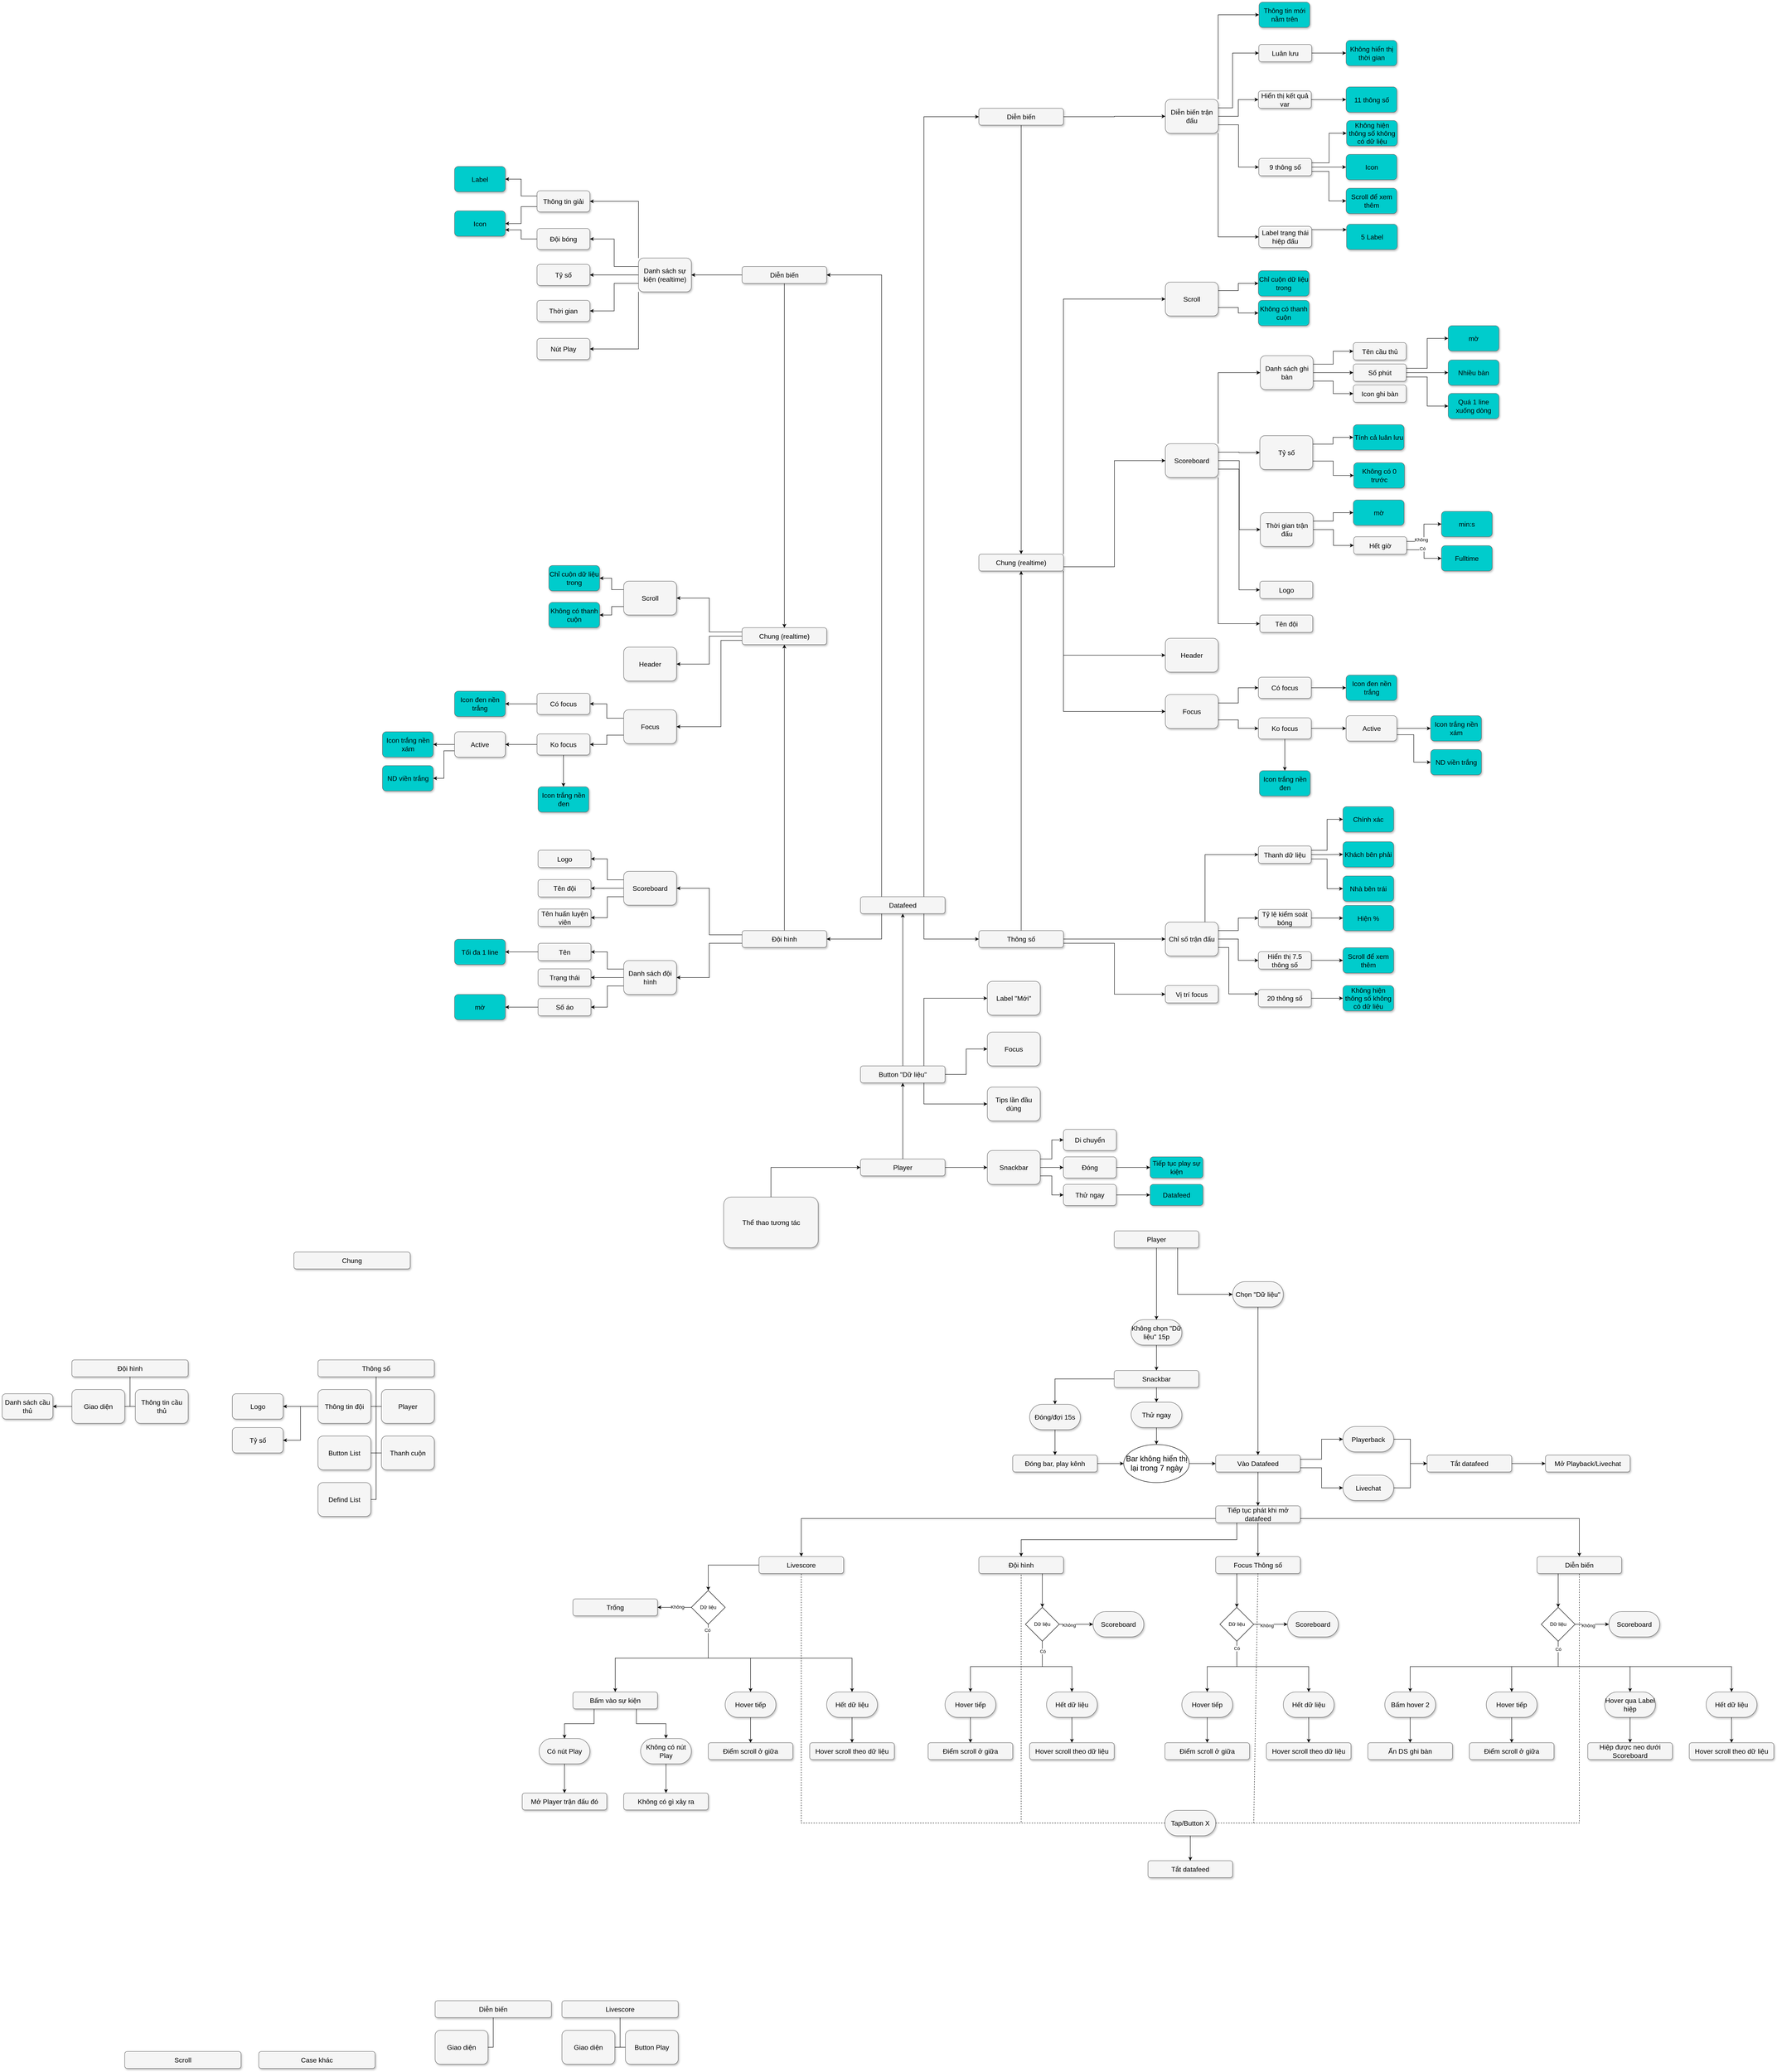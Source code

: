 <mxfile version="21.8.0" type="github">
  <diagram name="Page-1" id="b98fa263-6416-c6ec-5b7d-78bf54ef71d0">
    <mxGraphModel dx="12953.5" dy="8177" grid="1" gridSize="10" guides="1" tooltips="1" connect="1" arrows="1" fold="1" page="1" pageScale="1.5" pageWidth="1169" pageHeight="826" background="none" math="0" shadow="0">
      <root>
        <mxCell id="0" style=";html=1;" />
        <mxCell id="1" style=";html=1;" parent="0" />
        <mxCell id="kgQNQLbI_HPiewj2uFAK-174" style="edgeStyle=orthogonalEdgeStyle;rounded=0;orthogonalLoop=1;jettySize=auto;html=1;exitX=0.5;exitY=0;exitDx=0;exitDy=0;entryX=0;entryY=0.5;entryDx=0;entryDy=0;" parent="1" source="303ed1de8c2c98b4-4" target="kgQNQLbI_HPiewj2uFAK-74" edge="1">
          <mxGeometry relative="1" as="geometry" />
        </mxCell>
        <mxCell id="303ed1de8c2c98b4-4" value="Thể thao tương tác" style="whiteSpace=wrap;html=1;rounded=1;shadow=1;strokeWidth=1;fontSize=16;align=center;fillColor=#f5f5f5;strokeColor=#666666;" parent="1" vertex="1">
          <mxGeometry x="956.5" y="30" width="223.5" height="120" as="geometry" />
        </mxCell>
        <mxCell id="303ed1de8c2c98b4-5" value="Thông số" style="whiteSpace=wrap;html=1;rounded=1;shadow=1;strokeWidth=1;fontSize=16;align=center;fillColor=#f5f5f5;strokeColor=#666666;" parent="1" vertex="1">
          <mxGeometry x="-3" y="415" width="275" height="40" as="geometry" />
        </mxCell>
        <mxCell id="303ed1de8c2c98b4-7" value="Đội hình" style="whiteSpace=wrap;html=1;rounded=1;shadow=1;strokeWidth=1;fontSize=16;align=center;fillColor=#f5f5f5;strokeColor=#666666;" parent="1" vertex="1">
          <mxGeometry x="-585" y="415" width="275" height="40" as="geometry" />
        </mxCell>
        <mxCell id="303ed1de8c2c98b4-8" value="Diễn biến" style="whiteSpace=wrap;html=1;rounded=1;shadow=1;strokeWidth=1;fontSize=16;align=center;fillColor=#f5f5f5;strokeColor=#666666;" parent="1" vertex="1">
          <mxGeometry x="274" y="1930" width="275" height="40" as="geometry" />
        </mxCell>
        <mxCell id="303ed1de8c2c98b4-9" value="Livescore" style="whiteSpace=wrap;html=1;rounded=1;shadow=1;strokeWidth=1;fontSize=16;align=center;fillColor=#f5f5f5;strokeColor=#666666;" parent="1" vertex="1">
          <mxGeometry x="574" y="1930" width="275" height="40" as="geometry" />
        </mxCell>
        <mxCell id="kgQNQLbI_HPiewj2uFAK-61" value="" style="edgeStyle=orthogonalEdgeStyle;rounded=0;orthogonalLoop=1;jettySize=auto;html=1;" parent="1" source="303ed1de8c2c98b4-10" target="kgQNQLbI_HPiewj2uFAK-60" edge="1">
          <mxGeometry relative="1" as="geometry" />
        </mxCell>
        <mxCell id="303ed1de8c2c98b4-10" value="Thông tin đội" style="whiteSpace=wrap;html=1;rounded=1;shadow=1;strokeWidth=1;fontSize=16;align=center;fillColor=#f5f5f5;strokeColor=#666666;" parent="1" vertex="1">
          <mxGeometry x="-3" y="485" width="125" height="80" as="geometry" />
        </mxCell>
        <mxCell id="303ed1de8c2c98b4-12" value="Player" style="whiteSpace=wrap;html=1;rounded=1;shadow=1;strokeWidth=1;fontSize=16;align=center;fillColor=#f5f5f5;strokeColor=#666666;" parent="1" vertex="1">
          <mxGeometry x="147" y="485" width="125" height="80" as="geometry" />
        </mxCell>
        <mxCell id="303ed1de8c2c98b4-15" value="Giao diện" style="whiteSpace=wrap;html=1;rounded=1;shadow=1;strokeWidth=1;fontSize=16;align=center;fillColor=#f5f5f5;strokeColor=#666666;" parent="1" vertex="1">
          <mxGeometry x="-585" y="485" width="125" height="80" as="geometry" />
        </mxCell>
        <mxCell id="303ed1de8c2c98b4-16" value="Thông tin cầu thủ" style="whiteSpace=wrap;html=1;rounded=1;shadow=1;strokeWidth=1;fontSize=16;align=center;fillColor=#f5f5f5;strokeColor=#666666;" parent="1" vertex="1">
          <mxGeometry x="-435" y="485" width="125" height="80" as="geometry" />
        </mxCell>
        <mxCell id="303ed1de8c2c98b4-17" value="Giao diện" style="whiteSpace=wrap;html=1;rounded=1;shadow=1;strokeWidth=1;fontSize=16;align=center;fillColor=#f5f5f5;strokeColor=#666666;" parent="1" vertex="1">
          <mxGeometry x="274" y="2000" width="125" height="80" as="geometry" />
        </mxCell>
        <mxCell id="303ed1de8c2c98b4-19" value="Giao diện" style="whiteSpace=wrap;html=1;rounded=1;shadow=1;strokeWidth=1;fontSize=16;align=center;fillColor=#f5f5f5;strokeColor=#666666;" parent="1" vertex="1">
          <mxGeometry x="574" y="2000" width="125" height="80" as="geometry" />
        </mxCell>
        <mxCell id="303ed1de8c2c98b4-20" value="Button Play" style="whiteSpace=wrap;html=1;rounded=1;shadow=1;strokeWidth=1;fontSize=16;align=center;fillColor=#f5f5f5;strokeColor=#666666;" parent="1" vertex="1">
          <mxGeometry x="724" y="2000" width="125" height="80" as="geometry" />
        </mxCell>
        <mxCell id="303ed1de8c2c98b4-21" value="Button List" style="whiteSpace=wrap;html=1;rounded=1;shadow=1;strokeWidth=1;fontSize=16;align=center;fillColor=#f5f5f5;strokeColor=#666666;" parent="1" vertex="1">
          <mxGeometry x="-3" y="595" width="125" height="80" as="geometry" />
        </mxCell>
        <mxCell id="303ed1de8c2c98b4-22" value="Thanh cuộn" style="whiteSpace=wrap;html=1;rounded=1;shadow=1;strokeWidth=1;fontSize=16;align=center;fillColor=#f5f5f5;strokeColor=#666666;" parent="1" vertex="1">
          <mxGeometry x="147" y="595" width="125" height="80" as="geometry" />
        </mxCell>
        <mxCell id="303ed1de8c2c98b4-31" value="Defind List" style="whiteSpace=wrap;html=1;rounded=1;shadow=1;strokeWidth=1;fontSize=16;align=center;fillColor=#f5f5f5;strokeColor=#666666;" parent="1" vertex="1">
          <mxGeometry x="-3" y="705" width="125" height="80" as="geometry" />
        </mxCell>
        <mxCell id="303ed1de8c2c98b4-85" style="edgeStyle=orthogonalEdgeStyle;html=1;startSize=6;endFill=0;endSize=6;strokeWidth=1;fontSize=16;rounded=0;entryX=1;entryY=0.5;endArrow=none;" parent="1" source="303ed1de8c2c98b4-5" target="303ed1de8c2c98b4-10" edge="1">
          <mxGeometry relative="1" as="geometry">
            <Array as="points">
              <mxPoint x="135" y="525" />
            </Array>
          </mxGeometry>
        </mxCell>
        <mxCell id="303ed1de8c2c98b4-86" style="edgeStyle=orthogonalEdgeStyle;html=1;startSize=6;endFill=0;endSize=6;strokeWidth=1;fontSize=16;rounded=0;entryX=1;entryY=0.5;endArrow=none;" parent="1" source="303ed1de8c2c98b4-5" target="303ed1de8c2c98b4-21" edge="1">
          <mxGeometry relative="1" as="geometry">
            <Array as="points">
              <mxPoint x="135" y="635" />
            </Array>
          </mxGeometry>
        </mxCell>
        <mxCell id="303ed1de8c2c98b4-87" style="edgeStyle=orthogonalEdgeStyle;html=1;startSize=6;endFill=0;endSize=6;strokeWidth=1;fontSize=16;rounded=0;entryX=1;entryY=0.5;endArrow=none;" parent="1" source="303ed1de8c2c98b4-5" target="303ed1de8c2c98b4-31" edge="1">
          <mxGeometry relative="1" as="geometry">
            <Array as="points">
              <mxPoint x="135" y="745" />
            </Array>
          </mxGeometry>
        </mxCell>
        <mxCell id="303ed1de8c2c98b4-89" style="edgeStyle=orthogonalEdgeStyle;html=1;startSize=6;endFill=0;endSize=6;strokeWidth=1;fontSize=16;rounded=0;entryX=0;entryY=0.5;endArrow=none;" parent="1" source="303ed1de8c2c98b4-5" target="303ed1de8c2c98b4-12" edge="1">
          <mxGeometry relative="1" as="geometry">
            <Array as="points">
              <mxPoint x="135" y="525" />
            </Array>
          </mxGeometry>
        </mxCell>
        <mxCell id="303ed1de8c2c98b4-90" style="edgeStyle=orthogonalEdgeStyle;html=1;startSize=6;endFill=0;endSize=6;strokeWidth=1;fontSize=16;rounded=0;entryX=0;entryY=0.5;endArrow=none;" parent="1" source="303ed1de8c2c98b4-5" target="303ed1de8c2c98b4-22" edge="1">
          <mxGeometry relative="1" as="geometry">
            <Array as="points">
              <mxPoint x="135" y="635" />
            </Array>
          </mxGeometry>
        </mxCell>
        <mxCell id="303ed1de8c2c98b4-99" style="edgeStyle=orthogonalEdgeStyle;html=1;startSize=6;endFill=0;endSize=6;strokeWidth=1;fontSize=16;rounded=0;endArrow=none;entryX=1;entryY=0.5;" parent="1" source="303ed1de8c2c98b4-7" target="303ed1de8c2c98b4-15" edge="1">
          <mxGeometry relative="1" as="geometry">
            <Array as="points">
              <mxPoint x="-448" y="525" />
            </Array>
          </mxGeometry>
        </mxCell>
        <mxCell id="303ed1de8c2c98b4-101" style="edgeStyle=orthogonalEdgeStyle;html=1;startSize=6;endFill=0;endSize=6;strokeWidth=1;fontSize=16;rounded=0;endArrow=none;entryX=0;entryY=0.5;" parent="1" source="303ed1de8c2c98b4-7" target="303ed1de8c2c98b4-16" edge="1">
          <mxGeometry relative="1" as="geometry">
            <Array as="points">
              <mxPoint x="-448" y="525" />
            </Array>
          </mxGeometry>
        </mxCell>
        <mxCell id="303ed1de8c2c98b4-103" style="edgeStyle=orthogonalEdgeStyle;html=1;startSize=6;endFill=0;endSize=6;strokeWidth=1;fontSize=16;rounded=0;endArrow=none;entryX=1;entryY=0.5;" parent="1" source="303ed1de8c2c98b4-8" target="303ed1de8c2c98b4-17" edge="1">
          <mxGeometry relative="1" as="geometry">
            <Array as="points">
              <mxPoint x="412" y="2040" />
            </Array>
          </mxGeometry>
        </mxCell>
        <mxCell id="303ed1de8c2c98b4-109" style="edgeStyle=orthogonalEdgeStyle;html=1;startSize=6;endFill=0;endSize=6;strokeWidth=1;fontSize=16;rounded=0;endArrow=none;entryX=1;entryY=0.5;" parent="1" source="303ed1de8c2c98b4-9" target="303ed1de8c2c98b4-19" edge="1">
          <mxGeometry relative="1" as="geometry">
            <Array as="points">
              <mxPoint x="712" y="2040" />
            </Array>
          </mxGeometry>
        </mxCell>
        <mxCell id="303ed1de8c2c98b4-114" style="edgeStyle=orthogonalEdgeStyle;html=1;startSize=6;endFill=0;endSize=6;strokeWidth=1;fontSize=16;rounded=0;endArrow=none;entryX=0;entryY=0.5;" parent="1" source="303ed1de8c2c98b4-9" target="303ed1de8c2c98b4-20" edge="1">
          <mxGeometry relative="1" as="geometry">
            <Array as="points">
              <mxPoint x="712" y="2040" />
            </Array>
          </mxGeometry>
        </mxCell>
        <mxCell id="kgQNQLbI_HPiewj2uFAK-2" value="Chung" style="whiteSpace=wrap;html=1;rounded=1;shadow=1;strokeWidth=1;fontSize=16;align=center;fillColor=#f5f5f5;strokeColor=#666666;" parent="1" vertex="1">
          <mxGeometry x="-60" y="160" width="275" height="40" as="geometry" />
        </mxCell>
        <mxCell id="kgQNQLbI_HPiewj2uFAK-49" value="Scroll" style="whiteSpace=wrap;html=1;rounded=1;shadow=1;strokeWidth=1;fontSize=16;align=center;fillColor=#f5f5f5;strokeColor=#666666;" parent="1" vertex="1">
          <mxGeometry x="-460" y="2050" width="275" height="40" as="geometry" />
        </mxCell>
        <mxCell id="kgQNQLbI_HPiewj2uFAK-51" value="Case khác" style="whiteSpace=wrap;html=1;rounded=1;shadow=1;strokeWidth=1;fontSize=16;align=center;fillColor=#f5f5f5;strokeColor=#666666;" parent="1" vertex="1">
          <mxGeometry x="-143" y="2050" width="275" height="40" as="geometry" />
        </mxCell>
        <mxCell id="kgQNQLbI_HPiewj2uFAK-60" value="Logo" style="whiteSpace=wrap;html=1;fontSize=16;fillColor=#f5f5f5;strokeColor=#666666;rounded=1;shadow=1;strokeWidth=1;" parent="1" vertex="1">
          <mxGeometry x="-205.5" y="495" width="120" height="60" as="geometry" />
        </mxCell>
        <mxCell id="kgQNQLbI_HPiewj2uFAK-65" value="Tỷ số" style="whiteSpace=wrap;html=1;fontSize=16;fillColor=#f5f5f5;strokeColor=#666666;rounded=1;shadow=1;strokeWidth=1;" parent="1" vertex="1">
          <mxGeometry x="-205.5" y="575" width="120" height="60" as="geometry" />
        </mxCell>
        <mxCell id="kgQNQLbI_HPiewj2uFAK-66" value="" style="edgeStyle=orthogonalEdgeStyle;rounded=0;orthogonalLoop=1;jettySize=auto;html=1;entryX=1;entryY=0.5;entryDx=0;entryDy=0;exitX=0;exitY=0.5;exitDx=0;exitDy=0;" parent="1" source="303ed1de8c2c98b4-10" target="kgQNQLbI_HPiewj2uFAK-65" edge="1">
          <mxGeometry relative="1" as="geometry">
            <mxPoint x="7" y="535" as="sourcePoint" />
            <mxPoint x="-75" y="535" as="targetPoint" />
          </mxGeometry>
        </mxCell>
        <mxCell id="kgQNQLbI_HPiewj2uFAK-70" value="" style="edgeStyle=orthogonalEdgeStyle;rounded=0;orthogonalLoop=1;jettySize=auto;html=1;exitX=0;exitY=0.5;exitDx=0;exitDy=0;" parent="1" source="303ed1de8c2c98b4-15" target="kgQNQLbI_HPiewj2uFAK-71" edge="1">
          <mxGeometry relative="1" as="geometry">
            <mxPoint x="-597.5" y="500" as="sourcePoint" />
          </mxGeometry>
        </mxCell>
        <mxCell id="kgQNQLbI_HPiewj2uFAK-71" value="Danh sách cầu thủ" style="whiteSpace=wrap;html=1;fontSize=16;fillColor=#f5f5f5;strokeColor=#666666;rounded=1;shadow=1;strokeWidth=1;" parent="1" vertex="1">
          <mxGeometry x="-750" y="495" width="120" height="60" as="geometry" />
        </mxCell>
        <mxCell id="kgQNQLbI_HPiewj2uFAK-117" style="edgeStyle=orthogonalEdgeStyle;rounded=0;orthogonalLoop=1;jettySize=auto;html=1;exitX=1;exitY=0.5;exitDx=0;exitDy=0;entryX=0;entryY=0.5;entryDx=0;entryDy=0;" parent="1" source="kgQNQLbI_HPiewj2uFAK-74" target="kgQNQLbI_HPiewj2uFAK-116" edge="1">
          <mxGeometry relative="1" as="geometry" />
        </mxCell>
        <mxCell id="kgQNQLbI_HPiewj2uFAK-175" style="edgeStyle=orthogonalEdgeStyle;rounded=0;orthogonalLoop=1;jettySize=auto;html=1;exitX=0.5;exitY=0;exitDx=0;exitDy=0;entryX=0.5;entryY=1;entryDx=0;entryDy=0;" parent="1" source="kgQNQLbI_HPiewj2uFAK-74" target="kgQNQLbI_HPiewj2uFAK-75" edge="1">
          <mxGeometry relative="1" as="geometry" />
        </mxCell>
        <mxCell id="kgQNQLbI_HPiewj2uFAK-74" value="Player" style="whiteSpace=wrap;html=1;rounded=1;shadow=1;strokeWidth=1;fontSize=16;align=center;fillColor=#f5f5f5;strokeColor=#666666;" parent="1" vertex="1">
          <mxGeometry x="1280" y="-60" width="200" height="40" as="geometry" />
        </mxCell>
        <mxCell id="kgQNQLbI_HPiewj2uFAK-100" style="edgeStyle=orthogonalEdgeStyle;rounded=0;orthogonalLoop=1;jettySize=auto;html=1;exitX=0.75;exitY=0;exitDx=0;exitDy=0;entryX=0;entryY=0.5;entryDx=0;entryDy=0;" parent="1" source="kgQNQLbI_HPiewj2uFAK-75" target="kgQNQLbI_HPiewj2uFAK-78" edge="1">
          <mxGeometry relative="1" as="geometry" />
        </mxCell>
        <mxCell id="kgQNQLbI_HPiewj2uFAK-101" style="edgeStyle=orthogonalEdgeStyle;rounded=0;orthogonalLoop=1;jettySize=auto;html=1;exitX=1;exitY=0.5;exitDx=0;exitDy=0;entryX=0;entryY=0.5;entryDx=0;entryDy=0;" parent="1" source="kgQNQLbI_HPiewj2uFAK-75" target="kgQNQLbI_HPiewj2uFAK-79" edge="1">
          <mxGeometry relative="1" as="geometry" />
        </mxCell>
        <mxCell id="kgQNQLbI_HPiewj2uFAK-102" style="edgeStyle=orthogonalEdgeStyle;rounded=0;orthogonalLoop=1;jettySize=auto;html=1;exitX=0.75;exitY=1;exitDx=0;exitDy=0;entryX=0;entryY=0.5;entryDx=0;entryDy=0;" parent="1" source="kgQNQLbI_HPiewj2uFAK-75" target="kgQNQLbI_HPiewj2uFAK-82" edge="1">
          <mxGeometry relative="1" as="geometry" />
        </mxCell>
        <mxCell id="kgQNQLbI_HPiewj2uFAK-176" style="edgeStyle=orthogonalEdgeStyle;rounded=0;orthogonalLoop=1;jettySize=auto;html=1;exitX=0.5;exitY=0;exitDx=0;exitDy=0;entryX=0.5;entryY=1;entryDx=0;entryDy=0;" parent="1" source="kgQNQLbI_HPiewj2uFAK-75" target="kgQNQLbI_HPiewj2uFAK-112" edge="1">
          <mxGeometry relative="1" as="geometry" />
        </mxCell>
        <mxCell id="kgQNQLbI_HPiewj2uFAK-75" value="Button &quot;Dữ liệu&quot;" style="whiteSpace=wrap;html=1;rounded=1;shadow=1;strokeWidth=1;fontSize=16;align=center;fillColor=#f5f5f5;strokeColor=#666666;" parent="1" vertex="1">
          <mxGeometry x="1280" y="-280" width="200" height="40" as="geometry" />
        </mxCell>
        <mxCell id="kgQNQLbI_HPiewj2uFAK-78" value="Label &quot;Mới&quot;" style="whiteSpace=wrap;html=1;rounded=1;shadow=1;strokeWidth=1;fontSize=16;align=center;fillColor=#f5f5f5;strokeColor=#666666;" parent="1" vertex="1">
          <mxGeometry x="1580" y="-480" width="125" height="80" as="geometry" />
        </mxCell>
        <mxCell id="kgQNQLbI_HPiewj2uFAK-79" value="Focus" style="whiteSpace=wrap;html=1;rounded=1;shadow=1;strokeWidth=1;fontSize=16;align=center;fillColor=#f5f5f5;strokeColor=#666666;" parent="1" vertex="1">
          <mxGeometry x="1580" y="-360" width="125" height="80" as="geometry" />
        </mxCell>
        <mxCell id="cXpkJefbk4sWb7GXNzCY-116" style="edgeStyle=orthogonalEdgeStyle;rounded=0;orthogonalLoop=1;jettySize=auto;html=1;exitX=0.5;exitY=0;exitDx=0;exitDy=0;entryX=0.5;entryY=1;entryDx=0;entryDy=0;" parent="1" source="kgQNQLbI_HPiewj2uFAK-80" target="cXpkJefbk4sWb7GXNzCY-113" edge="1">
          <mxGeometry relative="1" as="geometry" />
        </mxCell>
        <mxCell id="cXpkJefbk4sWb7GXNzCY-458" style="edgeStyle=orthogonalEdgeStyle;rounded=0;orthogonalLoop=1;jettySize=auto;html=1;exitX=1;exitY=0.5;exitDx=0;exitDy=0;entryX=0;entryY=0.5;entryDx=0;entryDy=0;" parent="1" source="kgQNQLbI_HPiewj2uFAK-80" target="kgQNQLbI_HPiewj2uFAK-114" edge="1">
          <mxGeometry relative="1" as="geometry" />
        </mxCell>
        <mxCell id="cXpkJefbk4sWb7GXNzCY-460" style="edgeStyle=orthogonalEdgeStyle;rounded=0;orthogonalLoop=1;jettySize=auto;html=1;exitX=1;exitY=0.75;exitDx=0;exitDy=0;entryX=0;entryY=0.5;entryDx=0;entryDy=0;" parent="1" source="kgQNQLbI_HPiewj2uFAK-80" target="kgQNQLbI_HPiewj2uFAK-105" edge="1">
          <mxGeometry relative="1" as="geometry" />
        </mxCell>
        <mxCell id="kgQNQLbI_HPiewj2uFAK-80" value="Thông số" style="whiteSpace=wrap;html=1;rounded=1;shadow=1;strokeWidth=1;fontSize=16;align=center;fillColor=#f5f5f5;strokeColor=#666666;" parent="1" vertex="1">
          <mxGeometry x="1560" y="-600" width="200" height="40" as="geometry" />
        </mxCell>
        <mxCell id="kgQNQLbI_HPiewj2uFAK-82" value="Tips lần đầu dùng" style="whiteSpace=wrap;html=1;rounded=1;shadow=1;strokeWidth=1;fontSize=16;align=center;fillColor=#f5f5f5;strokeColor=#666666;" parent="1" vertex="1">
          <mxGeometry x="1580" y="-230" width="125" height="80" as="geometry" />
        </mxCell>
        <mxCell id="kgQNQLbI_HPiewj2uFAK-105" value="Vị trí focus" style="whiteSpace=wrap;html=1;rounded=1;shadow=1;strokeWidth=1;fontSize=16;align=center;fillColor=#f5f5f5;strokeColor=#666666;" parent="1" vertex="1">
          <mxGeometry x="2001" y="-470" width="125" height="41" as="geometry" />
        </mxCell>
        <mxCell id="kgQNQLbI_HPiewj2uFAK-109" style="edgeStyle=orthogonalEdgeStyle;rounded=0;orthogonalLoop=1;jettySize=auto;html=1;exitX=0.5;exitY=1;exitDx=0;exitDy=0;" parent="1" source="kgQNQLbI_HPiewj2uFAK-105" target="kgQNQLbI_HPiewj2uFAK-105" edge="1">
          <mxGeometry relative="1" as="geometry" />
        </mxCell>
        <mxCell id="cXpkJefbk4sWb7GXNzCY-480" style="edgeStyle=orthogonalEdgeStyle;rounded=0;orthogonalLoop=1;jettySize=auto;html=1;exitX=1;exitY=0;exitDx=0;exitDy=0;entryX=0;entryY=0.5;entryDx=0;entryDy=0;" parent="1" source="kgQNQLbI_HPiewj2uFAK-110" target="kgQNQLbI_HPiewj2uFAK-128" edge="1">
          <mxGeometry relative="1" as="geometry" />
        </mxCell>
        <mxCell id="cXpkJefbk4sWb7GXNzCY-481" style="edgeStyle=orthogonalEdgeStyle;rounded=0;orthogonalLoop=1;jettySize=auto;html=1;exitX=1;exitY=0.25;exitDx=0;exitDy=0;entryX=0;entryY=0.5;entryDx=0;entryDy=0;" parent="1" source="kgQNQLbI_HPiewj2uFAK-110" target="kgQNQLbI_HPiewj2uFAK-127" edge="1">
          <mxGeometry relative="1" as="geometry" />
        </mxCell>
        <mxCell id="cXpkJefbk4sWb7GXNzCY-482" style="edgeStyle=orthogonalEdgeStyle;rounded=0;orthogonalLoop=1;jettySize=auto;html=1;exitX=1;exitY=0.5;exitDx=0;exitDy=0;entryX=0;entryY=0.5;entryDx=0;entryDy=0;" parent="1" source="kgQNQLbI_HPiewj2uFAK-110" target="kgQNQLbI_HPiewj2uFAK-126" edge="1">
          <mxGeometry relative="1" as="geometry" />
        </mxCell>
        <mxCell id="cXpkJefbk4sWb7GXNzCY-483" style="edgeStyle=orthogonalEdgeStyle;rounded=0;orthogonalLoop=1;jettySize=auto;html=1;exitX=1;exitY=0.75;exitDx=0;exitDy=0;entryX=0;entryY=0.5;entryDx=0;entryDy=0;" parent="1" source="kgQNQLbI_HPiewj2uFAK-110" target="kgQNQLbI_HPiewj2uFAK-124" edge="1">
          <mxGeometry relative="1" as="geometry" />
        </mxCell>
        <mxCell id="cXpkJefbk4sWb7GXNzCY-484" style="edgeStyle=orthogonalEdgeStyle;rounded=0;orthogonalLoop=1;jettySize=auto;html=1;exitX=1;exitY=1;exitDx=0;exitDy=0;entryX=0;entryY=0.5;entryDx=0;entryDy=0;" parent="1" source="kgQNQLbI_HPiewj2uFAK-110" target="kgQNQLbI_HPiewj2uFAK-125" edge="1">
          <mxGeometry relative="1" as="geometry" />
        </mxCell>
        <mxCell id="kgQNQLbI_HPiewj2uFAK-110" value="Scoreboard" style="whiteSpace=wrap;html=1;rounded=1;shadow=1;strokeWidth=1;fontSize=16;align=center;fillColor=#f5f5f5;strokeColor=#666666;" parent="1" vertex="1">
          <mxGeometry x="2001" y="-1751" width="125" height="80" as="geometry" />
        </mxCell>
        <mxCell id="kgQNQLbI_HPiewj2uFAK-121" style="edgeStyle=orthogonalEdgeStyle;rounded=0;orthogonalLoop=1;jettySize=auto;html=1;exitX=0.75;exitY=1;exitDx=0;exitDy=0;entryX=0;entryY=0.5;entryDx=0;entryDy=0;" parent="1" source="kgQNQLbI_HPiewj2uFAK-112" target="kgQNQLbI_HPiewj2uFAK-80" edge="1">
          <mxGeometry relative="1" as="geometry" />
        </mxCell>
        <mxCell id="cXpkJefbk4sWb7GXNzCY-145" style="edgeStyle=orthogonalEdgeStyle;rounded=0;orthogonalLoop=1;jettySize=auto;html=1;exitX=0.75;exitY=0;exitDx=0;exitDy=0;entryX=0;entryY=0.5;entryDx=0;entryDy=0;" parent="1" source="kgQNQLbI_HPiewj2uFAK-112" target="cXpkJefbk4sWb7GXNzCY-72" edge="1">
          <mxGeometry relative="1" as="geometry" />
        </mxCell>
        <mxCell id="cXpkJefbk4sWb7GXNzCY-403" style="edgeStyle=orthogonalEdgeStyle;rounded=0;orthogonalLoop=1;jettySize=auto;html=1;exitX=0.25;exitY=1;exitDx=0;exitDy=0;entryX=1;entryY=0.5;entryDx=0;entryDy=0;" parent="1" source="kgQNQLbI_HPiewj2uFAK-112" target="cXpkJefbk4sWb7GXNzCY-346" edge="1">
          <mxGeometry relative="1" as="geometry" />
        </mxCell>
        <mxCell id="cXpkJefbk4sWb7GXNzCY-485" style="edgeStyle=orthogonalEdgeStyle;rounded=0;orthogonalLoop=1;jettySize=auto;html=1;exitX=0.25;exitY=0;exitDx=0;exitDy=0;entryX=1;entryY=0.5;entryDx=0;entryDy=0;" parent="1" source="kgQNQLbI_HPiewj2uFAK-112" target="cXpkJefbk4sWb7GXNzCY-444" edge="1">
          <mxGeometry relative="1" as="geometry" />
        </mxCell>
        <mxCell id="kgQNQLbI_HPiewj2uFAK-112" value="Datafeed" style="whiteSpace=wrap;html=1;rounded=1;shadow=1;strokeWidth=1;fontSize=16;align=center;fillColor=#f5f5f5;strokeColor=#666666;" parent="1" vertex="1">
          <mxGeometry x="1280" y="-680" width="200" height="40" as="geometry" />
        </mxCell>
        <mxCell id="kgQNQLbI_HPiewj2uFAK-143" style="edgeStyle=orthogonalEdgeStyle;rounded=0;orthogonalLoop=1;jettySize=auto;html=1;exitX=1;exitY=0.75;exitDx=0;exitDy=0;entryX=0;entryY=0.5;entryDx=0;entryDy=0;" parent="1" source="kgQNQLbI_HPiewj2uFAK-113" target="cXpkJefbk4sWb7GXNzCY-30" edge="1">
          <mxGeometry relative="1" as="geometry">
            <mxPoint x="2221" y="-2053.5" as="targetPoint" />
          </mxGeometry>
        </mxCell>
        <mxCell id="kgQNQLbI_HPiewj2uFAK-144" style="edgeStyle=orthogonalEdgeStyle;rounded=0;orthogonalLoop=1;jettySize=auto;html=1;exitX=1;exitY=0.25;exitDx=0;exitDy=0;entryX=0;entryY=0.5;entryDx=0;entryDy=0;" parent="1" source="kgQNQLbI_HPiewj2uFAK-113" target="cXpkJefbk4sWb7GXNzCY-31" edge="1">
          <mxGeometry relative="1" as="geometry">
            <mxPoint x="2221" y="-2123.5" as="targetPoint" />
          </mxGeometry>
        </mxCell>
        <mxCell id="kgQNQLbI_HPiewj2uFAK-113" value="Scroll" style="whiteSpace=wrap;html=1;rounded=1;shadow=1;strokeWidth=1;fontSize=16;align=center;fillColor=#f5f5f5;strokeColor=#666666;" parent="1" vertex="1">
          <mxGeometry x="2001" y="-2133" width="125" height="80" as="geometry" />
        </mxCell>
        <mxCell id="kgQNQLbI_HPiewj2uFAK-145" value="" style="edgeStyle=orthogonalEdgeStyle;rounded=0;orthogonalLoop=1;jettySize=auto;html=1;entryX=0;entryY=0.5;entryDx=0;entryDy=0;" parent="1" source="kgQNQLbI_HPiewj2uFAK-114" target="kgQNQLbI_HPiewj2uFAK-148" edge="1">
          <mxGeometry relative="1" as="geometry" />
        </mxCell>
        <mxCell id="kgQNQLbI_HPiewj2uFAK-150" style="edgeStyle=orthogonalEdgeStyle;rounded=0;orthogonalLoop=1;jettySize=auto;html=1;exitX=1;exitY=0.75;exitDx=0;exitDy=0;entryX=0;entryY=0.25;entryDx=0;entryDy=0;" parent="1" source="kgQNQLbI_HPiewj2uFAK-114" target="kgQNQLbI_HPiewj2uFAK-137" edge="1">
          <mxGeometry relative="1" as="geometry">
            <Array as="points">
              <mxPoint x="2151" y="-560" />
              <mxPoint x="2151" y="-450" />
            </Array>
          </mxGeometry>
        </mxCell>
        <mxCell id="cXpkJefbk4sWb7GXNzCY-63" style="edgeStyle=orthogonalEdgeStyle;rounded=0;orthogonalLoop=1;jettySize=auto;html=1;exitX=1;exitY=0.25;exitDx=0;exitDy=0;entryX=0;entryY=0.5;entryDx=0;entryDy=0;" parent="1" source="kgQNQLbI_HPiewj2uFAK-114" target="cXpkJefbk4sWb7GXNzCY-60" edge="1">
          <mxGeometry relative="1" as="geometry" />
        </mxCell>
        <mxCell id="cXpkJefbk4sWb7GXNzCY-66" style="edgeStyle=orthogonalEdgeStyle;rounded=0;orthogonalLoop=1;jettySize=auto;html=1;exitX=0.75;exitY=0;exitDx=0;exitDy=0;entryX=0;entryY=0.5;entryDx=0;entryDy=0;" parent="1" source="kgQNQLbI_HPiewj2uFAK-114" target="cXpkJefbk4sWb7GXNzCY-64" edge="1">
          <mxGeometry relative="1" as="geometry" />
        </mxCell>
        <mxCell id="kgQNQLbI_HPiewj2uFAK-114" value="Chỉ số trận đấu" style="whiteSpace=wrap;html=1;rounded=1;shadow=1;strokeWidth=1;fontSize=16;align=center;fillColor=#f5f5f5;strokeColor=#666666;" parent="1" vertex="1">
          <mxGeometry x="2001" y="-620" width="125" height="80" as="geometry" />
        </mxCell>
        <mxCell id="kgQNQLbI_HPiewj2uFAK-159" style="edgeStyle=orthogonalEdgeStyle;rounded=0;orthogonalLoop=1;jettySize=auto;html=1;exitX=1;exitY=0.25;exitDx=0;exitDy=0;entryX=0;entryY=0.5;entryDx=0;entryDy=0;" parent="1" source="kgQNQLbI_HPiewj2uFAK-116" target="kgQNQLbI_HPiewj2uFAK-152" edge="1">
          <mxGeometry relative="1" as="geometry" />
        </mxCell>
        <mxCell id="kgQNQLbI_HPiewj2uFAK-160" style="edgeStyle=orthogonalEdgeStyle;rounded=0;orthogonalLoop=1;jettySize=auto;html=1;exitX=1;exitY=0.5;exitDx=0;exitDy=0;entryX=0;entryY=0.5;entryDx=0;entryDy=0;" parent="1" source="kgQNQLbI_HPiewj2uFAK-116" target="kgQNQLbI_HPiewj2uFAK-153" edge="1">
          <mxGeometry relative="1" as="geometry" />
        </mxCell>
        <mxCell id="kgQNQLbI_HPiewj2uFAK-161" style="edgeStyle=orthogonalEdgeStyle;rounded=0;orthogonalLoop=1;jettySize=auto;html=1;exitX=1;exitY=0.75;exitDx=0;exitDy=0;entryX=0;entryY=0.5;entryDx=0;entryDy=0;" parent="1" source="kgQNQLbI_HPiewj2uFAK-116" target="kgQNQLbI_HPiewj2uFAK-154" edge="1">
          <mxGeometry relative="1" as="geometry" />
        </mxCell>
        <mxCell id="kgQNQLbI_HPiewj2uFAK-116" value="Snackbar" style="whiteSpace=wrap;html=1;rounded=1;shadow=1;strokeWidth=1;fontSize=16;align=center;fillColor=#f5f5f5;strokeColor=#666666;" parent="1" vertex="1">
          <mxGeometry x="1580" y="-80" width="125" height="80" as="geometry" />
        </mxCell>
        <mxCell id="kgQNQLbI_HPiewj2uFAK-123" value="Header" style="whiteSpace=wrap;html=1;rounded=1;shadow=1;strokeWidth=1;fontSize=16;align=center;fillColor=#f5f5f5;strokeColor=#666666;" parent="1" vertex="1">
          <mxGeometry x="2001" y="-1291" width="125" height="80" as="geometry" />
        </mxCell>
        <mxCell id="kgQNQLbI_HPiewj2uFAK-125" value="Tên đội" style="whiteSpace=wrap;html=1;rounded=1;shadow=1;strokeWidth=1;fontSize=16;align=center;fillColor=#f5f5f5;strokeColor=#666666;" parent="1" vertex="1">
          <mxGeometry x="2224.5" y="-1346" width="125" height="41" as="geometry" />
        </mxCell>
        <mxCell id="cXpkJefbk4sWb7GXNzCY-11" style="edgeStyle=orthogonalEdgeStyle;rounded=0;orthogonalLoop=1;jettySize=auto;html=1;exitX=1;exitY=0.5;exitDx=0;exitDy=0;" parent="1" source="kgQNQLbI_HPiewj2uFAK-126" target="cXpkJefbk4sWb7GXNzCY-4" edge="1">
          <mxGeometry relative="1" as="geometry" />
        </mxCell>
        <mxCell id="cXpkJefbk4sWb7GXNzCY-22" style="edgeStyle=orthogonalEdgeStyle;rounded=0;orthogonalLoop=1;jettySize=auto;html=1;exitX=1;exitY=0.25;exitDx=0;exitDy=0;entryX=0;entryY=0.5;entryDx=0;entryDy=0;" parent="1" source="kgQNQLbI_HPiewj2uFAK-126" target="cXpkJefbk4sWb7GXNzCY-21" edge="1">
          <mxGeometry relative="1" as="geometry" />
        </mxCell>
        <mxCell id="kgQNQLbI_HPiewj2uFAK-126" value="Thời gian trận đấu" style="whiteSpace=wrap;html=1;rounded=1;shadow=1;strokeWidth=1;fontSize=16;align=center;fillColor=#f5f5f5;strokeColor=#666666;" parent="1" vertex="1">
          <mxGeometry x="2225.5" y="-1588" width="125" height="80" as="geometry" />
        </mxCell>
        <mxCell id="cXpkJefbk4sWb7GXNzCY-474" value="" style="edgeStyle=orthogonalEdgeStyle;rounded=0;orthogonalLoop=1;jettySize=auto;html=1;exitX=1;exitY=0.75;exitDx=0;exitDy=0;" parent="1" source="kgQNQLbI_HPiewj2uFAK-127" target="cXpkJefbk4sWb7GXNzCY-473" edge="1">
          <mxGeometry relative="1" as="geometry" />
        </mxCell>
        <mxCell id="cXpkJefbk4sWb7GXNzCY-478" style="edgeStyle=orthogonalEdgeStyle;rounded=0;orthogonalLoop=1;jettySize=auto;html=1;exitX=1;exitY=0.25;exitDx=0;exitDy=0;entryX=0;entryY=0.5;entryDx=0;entryDy=0;" parent="1" source="kgQNQLbI_HPiewj2uFAK-127" target="cXpkJefbk4sWb7GXNzCY-477" edge="1">
          <mxGeometry relative="1" as="geometry" />
        </mxCell>
        <mxCell id="kgQNQLbI_HPiewj2uFAK-127" value="Tỷ số" style="whiteSpace=wrap;html=1;rounded=1;shadow=1;strokeWidth=1;fontSize=16;align=center;fillColor=#f5f5f5;strokeColor=#666666;" parent="1" vertex="1">
          <mxGeometry x="2224.5" y="-1770" width="125" height="80" as="geometry" />
        </mxCell>
        <mxCell id="kgQNQLbI_HPiewj2uFAK-134" style="edgeStyle=orthogonalEdgeStyle;rounded=0;orthogonalLoop=1;jettySize=auto;html=1;exitX=1;exitY=0.25;exitDx=0;exitDy=0;entryX=0;entryY=0.5;entryDx=0;entryDy=0;" parent="1" source="kgQNQLbI_HPiewj2uFAK-128" target="kgQNQLbI_HPiewj2uFAK-129" edge="1">
          <mxGeometry relative="1" as="geometry" />
        </mxCell>
        <mxCell id="kgQNQLbI_HPiewj2uFAK-135" style="edgeStyle=orthogonalEdgeStyle;rounded=0;orthogonalLoop=1;jettySize=auto;html=1;exitX=1;exitY=0.5;exitDx=0;exitDy=0;entryX=0;entryY=0.5;entryDx=0;entryDy=0;" parent="1" source="kgQNQLbI_HPiewj2uFAK-128" target="kgQNQLbI_HPiewj2uFAK-132" edge="1">
          <mxGeometry relative="1" as="geometry" />
        </mxCell>
        <mxCell id="kgQNQLbI_HPiewj2uFAK-136" style="edgeStyle=orthogonalEdgeStyle;rounded=0;orthogonalLoop=1;jettySize=auto;html=1;exitX=1;exitY=0.75;exitDx=0;exitDy=0;entryX=0;entryY=0.5;entryDx=0;entryDy=0;" parent="1" source="kgQNQLbI_HPiewj2uFAK-128" target="kgQNQLbI_HPiewj2uFAK-133" edge="1">
          <mxGeometry relative="1" as="geometry" />
        </mxCell>
        <mxCell id="kgQNQLbI_HPiewj2uFAK-128" value="Danh sách ghi bàn" style="whiteSpace=wrap;html=1;rounded=1;shadow=1;strokeWidth=1;fontSize=16;align=center;fillColor=#f5f5f5;strokeColor=#666666;" parent="1" vertex="1">
          <mxGeometry x="2225.5" y="-1959" width="125" height="80" as="geometry" />
        </mxCell>
        <mxCell id="kgQNQLbI_HPiewj2uFAK-129" value="Tên cầu thủ" style="whiteSpace=wrap;html=1;rounded=1;shadow=1;strokeWidth=1;fontSize=16;align=center;fillColor=#f5f5f5;strokeColor=#666666;" parent="1" vertex="1">
          <mxGeometry x="2445.5" y="-1990" width="125" height="41" as="geometry" />
        </mxCell>
        <mxCell id="cXpkJefbk4sWb7GXNzCY-19" value="" style="edgeStyle=orthogonalEdgeStyle;rounded=0;orthogonalLoop=1;jettySize=auto;html=1;" parent="1" source="kgQNQLbI_HPiewj2uFAK-132" target="cXpkJefbk4sWb7GXNzCY-18" edge="1">
          <mxGeometry relative="1" as="geometry" />
        </mxCell>
        <mxCell id="cXpkJefbk4sWb7GXNzCY-572" style="edgeStyle=orthogonalEdgeStyle;rounded=0;orthogonalLoop=1;jettySize=auto;html=1;exitX=1;exitY=0.75;exitDx=0;exitDy=0;entryX=0;entryY=0.5;entryDx=0;entryDy=0;" parent="1" source="kgQNQLbI_HPiewj2uFAK-132" target="cXpkJefbk4sWb7GXNzCY-571" edge="1">
          <mxGeometry relative="1" as="geometry" />
        </mxCell>
        <mxCell id="cXpkJefbk4sWb7GXNzCY-573" style="edgeStyle=orthogonalEdgeStyle;rounded=0;orthogonalLoop=1;jettySize=auto;html=1;exitX=1;exitY=0.25;exitDx=0;exitDy=0;entryX=0;entryY=0.5;entryDx=0;entryDy=0;" parent="1" source="kgQNQLbI_HPiewj2uFAK-132" target="cXpkJefbk4sWb7GXNzCY-570" edge="1">
          <mxGeometry relative="1" as="geometry" />
        </mxCell>
        <mxCell id="kgQNQLbI_HPiewj2uFAK-132" value="Số phút" style="whiteSpace=wrap;html=1;rounded=1;shadow=1;strokeWidth=1;fontSize=16;align=center;fillColor=#f5f5f5;strokeColor=#666666;" parent="1" vertex="1">
          <mxGeometry x="2445.5" y="-1939.5" width="125" height="41" as="geometry" />
        </mxCell>
        <mxCell id="kgQNQLbI_HPiewj2uFAK-133" value="Icon ghi bàn" style="whiteSpace=wrap;html=1;rounded=1;shadow=1;strokeWidth=1;fontSize=16;align=center;fillColor=#f5f5f5;strokeColor=#666666;" parent="1" vertex="1">
          <mxGeometry x="2445.5" y="-1890" width="125" height="41" as="geometry" />
        </mxCell>
        <mxCell id="kgQNQLbI_HPiewj2uFAK-139" style="edgeStyle=orthogonalEdgeStyle;rounded=0;orthogonalLoop=1;jettySize=auto;html=1;exitX=1;exitY=0.5;exitDx=0;exitDy=0;entryX=0;entryY=0.5;entryDx=0;entryDy=0;" parent="1" source="kgQNQLbI_HPiewj2uFAK-137" edge="1">
          <mxGeometry relative="1" as="geometry">
            <mxPoint x="2421" y="-440.0" as="targetPoint" />
          </mxGeometry>
        </mxCell>
        <mxCell id="kgQNQLbI_HPiewj2uFAK-137" value="20 thông số" style="whiteSpace=wrap;html=1;rounded=1;shadow=1;strokeWidth=1;fontSize=16;align=center;fillColor=#f5f5f5;strokeColor=#666666;" parent="1" vertex="1">
          <mxGeometry x="2221" y="-460.5" width="125" height="41" as="geometry" />
        </mxCell>
        <mxCell id="kgQNQLbI_HPiewj2uFAK-151" style="edgeStyle=orthogonalEdgeStyle;rounded=0;orthogonalLoop=1;jettySize=auto;html=1;exitX=1;exitY=0.5;exitDx=0;exitDy=0;" parent="1" source="kgQNQLbI_HPiewj2uFAK-148" edge="1">
          <mxGeometry relative="1" as="geometry">
            <mxPoint x="2421" y="-529.5" as="targetPoint" />
          </mxGeometry>
        </mxCell>
        <mxCell id="kgQNQLbI_HPiewj2uFAK-148" value="Hiển thị 7.5 thông số" style="whiteSpace=wrap;html=1;rounded=1;shadow=1;strokeWidth=1;fontSize=16;align=center;fillColor=#f5f5f5;strokeColor=#666666;" parent="1" vertex="1">
          <mxGeometry x="2221" y="-550" width="125" height="41" as="geometry" />
        </mxCell>
        <mxCell id="kgQNQLbI_HPiewj2uFAK-152" value="Di chuyển" style="whiteSpace=wrap;html=1;rounded=1;shadow=1;strokeWidth=1;fontSize=16;align=center;fillColor=#f5f5f5;strokeColor=#666666;" parent="1" vertex="1">
          <mxGeometry x="1760" y="-130" width="125" height="50" as="geometry" />
        </mxCell>
        <mxCell id="kgQNQLbI_HPiewj2uFAK-158" value="" style="edgeStyle=orthogonalEdgeStyle;rounded=0;orthogonalLoop=1;jettySize=auto;html=1;" parent="1" source="kgQNQLbI_HPiewj2uFAK-153" target="kgQNQLbI_HPiewj2uFAK-157" edge="1">
          <mxGeometry relative="1" as="geometry" />
        </mxCell>
        <mxCell id="kgQNQLbI_HPiewj2uFAK-153" value="Đóng" style="whiteSpace=wrap;html=1;rounded=1;shadow=1;strokeWidth=1;fontSize=16;align=center;fillColor=#f5f5f5;strokeColor=#666666;" parent="1" vertex="1">
          <mxGeometry x="1760" y="-65" width="125" height="50" as="geometry" />
        </mxCell>
        <mxCell id="kgQNQLbI_HPiewj2uFAK-165" value="" style="edgeStyle=orthogonalEdgeStyle;rounded=0;orthogonalLoop=1;jettySize=auto;html=1;" parent="1" source="kgQNQLbI_HPiewj2uFAK-154" target="kgQNQLbI_HPiewj2uFAK-164" edge="1">
          <mxGeometry relative="1" as="geometry" />
        </mxCell>
        <mxCell id="kgQNQLbI_HPiewj2uFAK-154" value="Thử ngay" style="whiteSpace=wrap;html=1;rounded=1;shadow=1;strokeWidth=1;fontSize=16;align=center;fillColor=#f5f5f5;strokeColor=#666666;" parent="1" vertex="1">
          <mxGeometry x="1760" width="125" height="50" as="geometry" />
        </mxCell>
        <mxCell id="kgQNQLbI_HPiewj2uFAK-157" value="Tiếp tục play sự kiện" style="whiteSpace=wrap;html=1;rounded=1;shadow=1;strokeWidth=1;fontSize=16;align=center;fillColor=#00CCCC;strokeColor=#666666;" parent="1" vertex="1">
          <mxGeometry x="1965" y="-65" width="125" height="50" as="geometry" />
        </mxCell>
        <mxCell id="kgQNQLbI_HPiewj2uFAK-164" value="Datafeed" style="whiteSpace=wrap;html=1;rounded=1;shadow=1;strokeWidth=1;fontSize=16;align=center;fillColor=#00CCCC;strokeColor=#666666;" parent="1" vertex="1">
          <mxGeometry x="1965" width="125" height="50" as="geometry" />
        </mxCell>
        <mxCell id="cXpkJefbk4sWb7GXNzCY-1" value="min:s" style="whiteSpace=wrap;html=1;fontSize=16;fillColor=#00CCCC;strokeColor=#666666;rounded=1;shadow=1;strokeWidth=1;" parent="1" vertex="1">
          <mxGeometry x="2654" y="-1591" width="120" height="60" as="geometry" />
        </mxCell>
        <mxCell id="cXpkJefbk4sWb7GXNzCY-2" value="Fulltime" style="whiteSpace=wrap;html=1;fontSize=16;fillColor=#00CCCC;strokeColor=#666666;rounded=1;shadow=1;strokeWidth=1;" parent="1" vertex="1">
          <mxGeometry x="2654" y="-1510" width="120" height="60" as="geometry" />
        </mxCell>
        <mxCell id="cXpkJefbk4sWb7GXNzCY-8" value="" style="edgeStyle=orthogonalEdgeStyle;rounded=0;orthogonalLoop=1;jettySize=auto;html=1;entryX=0;entryY=0.5;entryDx=0;entryDy=0;" parent="1" source="cXpkJefbk4sWb7GXNzCY-4" target="cXpkJefbk4sWb7GXNzCY-1" edge="1">
          <mxGeometry relative="1" as="geometry">
            <Array as="points">
              <mxPoint x="2612.5" y="-1520" />
              <mxPoint x="2612.5" y="-1561" />
            </Array>
          </mxGeometry>
        </mxCell>
        <mxCell id="cXpkJefbk4sWb7GXNzCY-14" value="Không" style="edgeLabel;html=1;align=center;verticalAlign=middle;resizable=0;points=[];" parent="cXpkJefbk4sWb7GXNzCY-8" vertex="1" connectable="0">
          <mxGeometry x="-0.445" y="4" relative="1" as="geometry">
            <mxPoint as="offset" />
          </mxGeometry>
        </mxCell>
        <mxCell id="cXpkJefbk4sWb7GXNzCY-10" style="edgeStyle=orthogonalEdgeStyle;rounded=0;orthogonalLoop=1;jettySize=auto;html=1;exitX=1;exitY=0.75;exitDx=0;exitDy=0;entryX=0;entryY=0.5;entryDx=0;entryDy=0;" parent="1" source="cXpkJefbk4sWb7GXNzCY-4" target="cXpkJefbk4sWb7GXNzCY-2" edge="1">
          <mxGeometry relative="1" as="geometry" />
        </mxCell>
        <mxCell id="cXpkJefbk4sWb7GXNzCY-15" value="Có" style="edgeLabel;html=1;align=center;verticalAlign=middle;resizable=0;points=[];" parent="cXpkJefbk4sWb7GXNzCY-10" vertex="1" connectable="0">
          <mxGeometry x="-0.268" y="3" relative="1" as="geometry">
            <mxPoint as="offset" />
          </mxGeometry>
        </mxCell>
        <mxCell id="cXpkJefbk4sWb7GXNzCY-4" value="Hết giờ" style="whiteSpace=wrap;html=1;rounded=1;shadow=1;strokeWidth=1;fontSize=16;align=center;fillColor=#f5f5f5;strokeColor=#666666;" parent="1" vertex="1">
          <mxGeometry x="2446.5" y="-1531" width="125" height="41" as="geometry" />
        </mxCell>
        <mxCell id="cXpkJefbk4sWb7GXNzCY-18" value="Nhiều bàn" style="whiteSpace=wrap;html=1;fontSize=16;fillColor=#00CCCC;strokeColor=#666666;rounded=1;shadow=1;strokeWidth=1;" parent="1" vertex="1">
          <mxGeometry x="2670" y="-1949" width="120" height="60" as="geometry" />
        </mxCell>
        <mxCell id="cXpkJefbk4sWb7GXNzCY-21" value="mờ" style="whiteSpace=wrap;html=1;fontSize=16;fillColor=#00CCCC;strokeColor=#666666;rounded=1;shadow=1;strokeWidth=1;" parent="1" vertex="1">
          <mxGeometry x="2445.5" y="-1618" width="120" height="60" as="geometry" />
        </mxCell>
        <mxCell id="cXpkJefbk4sWb7GXNzCY-30" value="Không có thanh cuộn" style="whiteSpace=wrap;html=1;fontSize=16;fillColor=#00CCCC;strokeColor=#666666;rounded=1;shadow=1;strokeWidth=1;" parent="1" vertex="1">
          <mxGeometry x="2221" y="-2090" width="120" height="60" as="geometry" />
        </mxCell>
        <mxCell id="cXpkJefbk4sWb7GXNzCY-31" value="Chỉ cuộn dữ liệu trong" style="whiteSpace=wrap;html=1;fontSize=16;fillColor=#00CCCC;strokeColor=#666666;rounded=1;shadow=1;strokeWidth=1;" parent="1" vertex="1">
          <mxGeometry x="2221" y="-2160" width="120" height="60" as="geometry" />
        </mxCell>
        <mxCell id="cXpkJefbk4sWb7GXNzCY-34" value="Không hiện thông số không có dữ liệu" style="whiteSpace=wrap;html=1;fontSize=16;fillColor=#00CCCC;strokeColor=#666666;rounded=1;shadow=1;strokeWidth=1;" parent="1" vertex="1">
          <mxGeometry x="2421" y="-470" width="120" height="60" as="geometry" />
        </mxCell>
        <mxCell id="cXpkJefbk4sWb7GXNzCY-35" value="Scroll để xem thêm" style="whiteSpace=wrap;html=1;fontSize=16;fillColor=#00CCCC;strokeColor=#666666;rounded=1;shadow=1;strokeWidth=1;" parent="1" vertex="1">
          <mxGeometry x="2421" y="-559.5" width="120" height="60" as="geometry" />
        </mxCell>
        <mxCell id="cXpkJefbk4sWb7GXNzCY-40" value="" style="edgeStyle=orthogonalEdgeStyle;rounded=0;orthogonalLoop=1;jettySize=auto;html=1;" parent="1" source="cXpkJefbk4sWb7GXNzCY-38" target="cXpkJefbk4sWb7GXNzCY-39" edge="1">
          <mxGeometry relative="1" as="geometry" />
        </mxCell>
        <mxCell id="cXpkJefbk4sWb7GXNzCY-42" value="" style="edgeStyle=orthogonalEdgeStyle;rounded=0;orthogonalLoop=1;jettySize=auto;html=1;" parent="1" source="cXpkJefbk4sWb7GXNzCY-38" target="cXpkJefbk4sWb7GXNzCY-41" edge="1">
          <mxGeometry relative="1" as="geometry" />
        </mxCell>
        <mxCell id="cXpkJefbk4sWb7GXNzCY-38" value="Snackbar" style="whiteSpace=wrap;html=1;rounded=1;shadow=1;strokeWidth=1;fontSize=16;align=center;fillColor=#f5f5f5;strokeColor=#666666;" parent="1" vertex="1">
          <mxGeometry x="1880" y="440" width="200" height="40" as="geometry" />
        </mxCell>
        <mxCell id="cXpkJefbk4sWb7GXNzCY-356" style="edgeStyle=orthogonalEdgeStyle;rounded=0;orthogonalLoop=1;jettySize=auto;html=1;exitX=0.5;exitY=1;exitDx=0;exitDy=0;entryX=0.5;entryY=0;entryDx=0;entryDy=0;" parent="1" source="cXpkJefbk4sWb7GXNzCY-39" target="cXpkJefbk4sWb7GXNzCY-355" edge="1">
          <mxGeometry relative="1" as="geometry" />
        </mxCell>
        <mxCell id="cXpkJefbk4sWb7GXNzCY-39" value="Thử ngay" style="whiteSpace=wrap;html=1;fontSize=16;fillColor=#f5f5f5;strokeColor=#666666;rounded=1;shadow=1;strokeWidth=1;arcSize=50;" parent="1" vertex="1">
          <mxGeometry x="1920" y="515" width="120" height="60" as="geometry" />
        </mxCell>
        <mxCell id="cXpkJefbk4sWb7GXNzCY-272" value="" style="edgeStyle=orthogonalEdgeStyle;rounded=0;orthogonalLoop=1;jettySize=auto;html=1;" parent="1" source="cXpkJefbk4sWb7GXNzCY-41" target="cXpkJefbk4sWb7GXNzCY-45" edge="1">
          <mxGeometry relative="1" as="geometry" />
        </mxCell>
        <mxCell id="cXpkJefbk4sWb7GXNzCY-41" value="Đóng/đợi 15s" style="whiteSpace=wrap;html=1;fontSize=16;fillColor=#f5f5f5;strokeColor=#666666;rounded=1;shadow=1;strokeWidth=1;arcSize=50;" parent="1" vertex="1">
          <mxGeometry x="1680" y="520" width="120" height="60" as="geometry" />
        </mxCell>
        <mxCell id="cXpkJefbk4sWb7GXNzCY-357" value="" style="edgeStyle=orthogonalEdgeStyle;rounded=0;orthogonalLoop=1;jettySize=auto;html=1;" parent="1" source="cXpkJefbk4sWb7GXNzCY-45" target="cXpkJefbk4sWb7GXNzCY-355" edge="1">
          <mxGeometry relative="1" as="geometry" />
        </mxCell>
        <mxCell id="cXpkJefbk4sWb7GXNzCY-45" value="Đóng bar, play kênh" style="whiteSpace=wrap;html=1;rounded=1;shadow=1;strokeWidth=1;fontSize=16;align=center;fillColor=#f5f5f5;strokeColor=#666666;" parent="1" vertex="1">
          <mxGeometry x="1640" y="640" width="200" height="40" as="geometry" />
        </mxCell>
        <mxCell id="cXpkJefbk4sWb7GXNzCY-548" style="edgeStyle=orthogonalEdgeStyle;rounded=0;orthogonalLoop=1;jettySize=auto;html=1;exitX=0.25;exitY=1;exitDx=0;exitDy=0;entryX=0.5;entryY=0;entryDx=0;entryDy=0;" parent="1" source="cXpkJefbk4sWb7GXNzCY-46" target="cXpkJefbk4sWb7GXNzCY-547" edge="1">
          <mxGeometry relative="1" as="geometry" />
        </mxCell>
        <mxCell id="cXpkJefbk4sWb7GXNzCY-46" value="Focus Thông số" style="whiteSpace=wrap;html=1;rounded=1;shadow=1;strokeWidth=1;fontSize=16;align=center;fillColor=#f5f5f5;strokeColor=#666666;" parent="1" vertex="1">
          <mxGeometry x="2120" y="880" width="200" height="40" as="geometry" />
        </mxCell>
        <mxCell id="cXpkJefbk4sWb7GXNzCY-578" style="edgeStyle=orthogonalEdgeStyle;rounded=0;orthogonalLoop=1;jettySize=auto;html=1;exitX=1;exitY=0.5;exitDx=0;exitDy=0;entryX=0;entryY=0.5;entryDx=0;entryDy=0;" parent="1" source="cXpkJefbk4sWb7GXNzCY-48" target="cXpkJefbk4sWb7GXNzCY-50" edge="1">
          <mxGeometry relative="1" as="geometry" />
        </mxCell>
        <mxCell id="cXpkJefbk4sWb7GXNzCY-48" value="Livechat" style="whiteSpace=wrap;html=1;fontSize=16;fillColor=#f5f5f5;strokeColor=#666666;rounded=1;shadow=1;strokeWidth=1;arcSize=50;" parent="1" vertex="1">
          <mxGeometry x="2421" y="687.5" width="120" height="60" as="geometry" />
        </mxCell>
        <mxCell id="cXpkJefbk4sWb7GXNzCY-582" style="edgeStyle=orthogonalEdgeStyle;rounded=0;orthogonalLoop=1;jettySize=auto;html=1;exitX=1;exitY=0.5;exitDx=0;exitDy=0;" parent="1" source="cXpkJefbk4sWb7GXNzCY-50" target="cXpkJefbk4sWb7GXNzCY-581" edge="1">
          <mxGeometry relative="1" as="geometry" />
        </mxCell>
        <mxCell id="cXpkJefbk4sWb7GXNzCY-50" value="Tắt datafeed" style="whiteSpace=wrap;html=1;rounded=1;shadow=1;strokeWidth=1;fontSize=16;align=center;fillColor=#f5f5f5;strokeColor=#666666;" parent="1" vertex="1">
          <mxGeometry x="2620" y="640" width="200" height="40" as="geometry" />
        </mxCell>
        <mxCell id="cXpkJefbk4sWb7GXNzCY-281" value="" style="edgeStyle=orthogonalEdgeStyle;rounded=0;orthogonalLoop=1;jettySize=auto;html=1;" parent="1" source="cXpkJefbk4sWb7GXNzCY-52" target="cXpkJefbk4sWb7GXNzCY-46" edge="1">
          <mxGeometry relative="1" as="geometry" />
        </mxCell>
        <mxCell id="cXpkJefbk4sWb7GXNzCY-282" style="edgeStyle=orthogonalEdgeStyle;rounded=0;orthogonalLoop=1;jettySize=auto;html=1;exitX=1;exitY=0.75;exitDx=0;exitDy=0;entryX=0.5;entryY=0;entryDx=0;entryDy=0;" parent="1" source="cXpkJefbk4sWb7GXNzCY-52" target="cXpkJefbk4sWb7GXNzCY-507" edge="1">
          <mxGeometry relative="1" as="geometry">
            <mxPoint x="2980" y="835" as="targetPoint" />
          </mxGeometry>
        </mxCell>
        <mxCell id="cXpkJefbk4sWb7GXNzCY-336" style="edgeStyle=orthogonalEdgeStyle;rounded=0;orthogonalLoop=1;jettySize=auto;html=1;exitX=0.25;exitY=1;exitDx=0;exitDy=0;entryX=0.5;entryY=0;entryDx=0;entryDy=0;" parent="1" source="cXpkJefbk4sWb7GXNzCY-52" target="cXpkJefbk4sWb7GXNzCY-311" edge="1">
          <mxGeometry relative="1" as="geometry" />
        </mxCell>
        <mxCell id="cXpkJefbk4sWb7GXNzCY-337" style="edgeStyle=orthogonalEdgeStyle;rounded=0;orthogonalLoop=1;jettySize=auto;html=1;exitX=0;exitY=0.75;exitDx=0;exitDy=0;entryX=0.5;entryY=0;entryDx=0;entryDy=0;" parent="1" source="cXpkJefbk4sWb7GXNzCY-52" target="cXpkJefbk4sWb7GXNzCY-320" edge="1">
          <mxGeometry relative="1" as="geometry" />
        </mxCell>
        <mxCell id="cXpkJefbk4sWb7GXNzCY-52" value="Tiếp tục phát khi mở datafeed" style="whiteSpace=wrap;html=1;rounded=1;shadow=1;strokeWidth=1;fontSize=16;align=center;fillColor=#f5f5f5;strokeColor=#666666;" parent="1" vertex="1">
          <mxGeometry x="2120" y="760" width="200" height="40" as="geometry" />
        </mxCell>
        <mxCell id="cXpkJefbk4sWb7GXNzCY-59" value="" style="edgeStyle=orthogonalEdgeStyle;rounded=0;orthogonalLoop=1;jettySize=auto;html=1;" parent="1" source="cXpkJefbk4sWb7GXNzCY-56" target="cXpkJefbk4sWb7GXNzCY-58" edge="1">
          <mxGeometry relative="1" as="geometry" />
        </mxCell>
        <mxCell id="cXpkJefbk4sWb7GXNzCY-56" value="Tap/Button X" style="whiteSpace=wrap;html=1;fontSize=16;fillColor=#f5f5f5;strokeColor=#666666;rounded=1;shadow=1;strokeWidth=1;arcSize=50;" parent="1" vertex="1">
          <mxGeometry x="2000" y="1480" width="120" height="60" as="geometry" />
        </mxCell>
        <mxCell id="cXpkJefbk4sWb7GXNzCY-58" value="Tắt datafeed" style="whiteSpace=wrap;html=1;rounded=1;shadow=1;strokeWidth=1;fontSize=16;align=center;fillColor=#f5f5f5;strokeColor=#666666;" parent="1" vertex="1">
          <mxGeometry x="1960" y="1599" width="200" height="40" as="geometry" />
        </mxCell>
        <mxCell id="cXpkJefbk4sWb7GXNzCY-62" value="" style="edgeStyle=orthogonalEdgeStyle;rounded=0;orthogonalLoop=1;jettySize=auto;html=1;" parent="1" source="cXpkJefbk4sWb7GXNzCY-60" target="cXpkJefbk4sWb7GXNzCY-61" edge="1">
          <mxGeometry relative="1" as="geometry" />
        </mxCell>
        <mxCell id="cXpkJefbk4sWb7GXNzCY-60" value="Tỷ lệ kiểm soát bóng" style="whiteSpace=wrap;html=1;rounded=1;shadow=1;strokeWidth=1;fontSize=16;align=center;fillColor=#f5f5f5;strokeColor=#666666;" parent="1" vertex="1">
          <mxGeometry x="2221" y="-650" width="125" height="41" as="geometry" />
        </mxCell>
        <mxCell id="cXpkJefbk4sWb7GXNzCY-61" value="Hiện %" style="whiteSpace=wrap;html=1;fontSize=16;fillColor=#00CCCC;strokeColor=#666666;rounded=1;shadow=1;strokeWidth=1;" parent="1" vertex="1">
          <mxGeometry x="2421" y="-659.5" width="120" height="60" as="geometry" />
        </mxCell>
        <mxCell id="cXpkJefbk4sWb7GXNzCY-68" style="edgeStyle=orthogonalEdgeStyle;rounded=0;orthogonalLoop=1;jettySize=auto;html=1;exitX=1;exitY=0.5;exitDx=0;exitDy=0;" parent="1" source="cXpkJefbk4sWb7GXNzCY-64" target="cXpkJefbk4sWb7GXNzCY-65" edge="1">
          <mxGeometry relative="1" as="geometry" />
        </mxCell>
        <mxCell id="cXpkJefbk4sWb7GXNzCY-69" style="edgeStyle=orthogonalEdgeStyle;rounded=0;orthogonalLoop=1;jettySize=auto;html=1;exitX=1;exitY=0.75;exitDx=0;exitDy=0;entryX=0;entryY=0.5;entryDx=0;entryDy=0;" parent="1" source="cXpkJefbk4sWb7GXNzCY-64" target="cXpkJefbk4sWb7GXNzCY-67" edge="1">
          <mxGeometry relative="1" as="geometry" />
        </mxCell>
        <mxCell id="cXpkJefbk4sWb7GXNzCY-364" style="edgeStyle=orthogonalEdgeStyle;rounded=0;orthogonalLoop=1;jettySize=auto;html=1;exitX=1;exitY=0.25;exitDx=0;exitDy=0;entryX=0;entryY=0.5;entryDx=0;entryDy=0;" parent="1" source="cXpkJefbk4sWb7GXNzCY-64" target="cXpkJefbk4sWb7GXNzCY-363" edge="1">
          <mxGeometry relative="1" as="geometry" />
        </mxCell>
        <mxCell id="cXpkJefbk4sWb7GXNzCY-64" value="Thanh dữ liệu" style="whiteSpace=wrap;html=1;rounded=1;shadow=1;strokeWidth=1;fontSize=16;align=center;fillColor=#f5f5f5;strokeColor=#666666;" parent="1" vertex="1">
          <mxGeometry x="2221" y="-800" width="125" height="41" as="geometry" />
        </mxCell>
        <mxCell id="cXpkJefbk4sWb7GXNzCY-65" value="Khách bên phải" style="whiteSpace=wrap;html=1;fontSize=16;fillColor=#00CCCC;strokeColor=#666666;rounded=1;shadow=1;strokeWidth=1;" parent="1" vertex="1">
          <mxGeometry x="2421" y="-810" width="120" height="60" as="geometry" />
        </mxCell>
        <mxCell id="cXpkJefbk4sWb7GXNzCY-67" value="Nhà bên trái" style="whiteSpace=wrap;html=1;fontSize=16;fillColor=#00CCCC;strokeColor=#666666;rounded=1;shadow=1;strokeWidth=1;" parent="1" vertex="1">
          <mxGeometry x="2421" y="-729" width="120" height="60" as="geometry" />
        </mxCell>
        <mxCell id="cXpkJefbk4sWb7GXNzCY-114" style="edgeStyle=orthogonalEdgeStyle;rounded=0;orthogonalLoop=1;jettySize=auto;html=1;exitX=0.5;exitY=1;exitDx=0;exitDy=0;entryX=0.5;entryY=0;entryDx=0;entryDy=0;" parent="1" source="cXpkJefbk4sWb7GXNzCY-72" target="cXpkJefbk4sWb7GXNzCY-113" edge="1">
          <mxGeometry relative="1" as="geometry" />
        </mxCell>
        <mxCell id="cXpkJefbk4sWb7GXNzCY-221" style="edgeStyle=orthogonalEdgeStyle;rounded=0;orthogonalLoop=1;jettySize=auto;html=1;exitX=1;exitY=0.5;exitDx=0;exitDy=0;entryX=0;entryY=0.5;entryDx=0;entryDy=0;" parent="1" source="cXpkJefbk4sWb7GXNzCY-72" target="cXpkJefbk4sWb7GXNzCY-187" edge="1">
          <mxGeometry relative="1" as="geometry" />
        </mxCell>
        <mxCell id="cXpkJefbk4sWb7GXNzCY-72" value="Diễn biến" style="whiteSpace=wrap;html=1;rounded=1;shadow=1;strokeWidth=1;fontSize=16;align=center;fillColor=#f5f5f5;strokeColor=#666666;" parent="1" vertex="1">
          <mxGeometry x="1560" y="-2544" width="200" height="40" as="geometry" />
        </mxCell>
        <mxCell id="cXpkJefbk4sWb7GXNzCY-181" style="edgeStyle=orthogonalEdgeStyle;rounded=0;orthogonalLoop=1;jettySize=auto;html=1;exitX=1;exitY=1;exitDx=0;exitDy=0;entryX=0;entryY=0.5;entryDx=0;entryDy=0;" parent="1" source="cXpkJefbk4sWb7GXNzCY-113" target="kgQNQLbI_HPiewj2uFAK-123" edge="1">
          <mxGeometry relative="1" as="geometry" />
        </mxCell>
        <mxCell id="cXpkJefbk4sWb7GXNzCY-182" style="edgeStyle=orthogonalEdgeStyle;rounded=0;orthogonalLoop=1;jettySize=auto;html=1;exitX=1;exitY=0.75;exitDx=0;exitDy=0;entryX=0;entryY=0.5;entryDx=0;entryDy=0;" parent="1" source="cXpkJefbk4sWb7GXNzCY-113" target="kgQNQLbI_HPiewj2uFAK-110" edge="1">
          <mxGeometry relative="1" as="geometry" />
        </mxCell>
        <mxCell id="cXpkJefbk4sWb7GXNzCY-347" style="edgeStyle=orthogonalEdgeStyle;rounded=0;orthogonalLoop=1;jettySize=auto;html=1;exitX=1;exitY=0;exitDx=0;exitDy=0;entryX=0;entryY=0.5;entryDx=0;entryDy=0;" parent="1" source="cXpkJefbk4sWb7GXNzCY-113" target="kgQNQLbI_HPiewj2uFAK-113" edge="1">
          <mxGeometry relative="1" as="geometry" />
        </mxCell>
        <mxCell id="cXpkJefbk4sWb7GXNzCY-457" style="edgeStyle=orthogonalEdgeStyle;rounded=0;orthogonalLoop=1;jettySize=auto;html=1;exitX=1;exitY=1;exitDx=0;exitDy=0;entryX=0;entryY=0.5;entryDx=0;entryDy=0;" parent="1" source="cXpkJefbk4sWb7GXNzCY-113" target="cXpkJefbk4sWb7GXNzCY-128" edge="1">
          <mxGeometry relative="1" as="geometry" />
        </mxCell>
        <mxCell id="cXpkJefbk4sWb7GXNzCY-113" value="Chung (realtime)" style="whiteSpace=wrap;html=1;rounded=1;shadow=1;strokeWidth=1;fontSize=16;align=center;fillColor=#f5f5f5;strokeColor=#666666;" parent="1" vertex="1">
          <mxGeometry x="1560" y="-1490" width="200" height="40" as="geometry" />
        </mxCell>
        <mxCell id="cXpkJefbk4sWb7GXNzCY-126" style="edgeStyle=orthogonalEdgeStyle;rounded=0;orthogonalLoop=1;jettySize=auto;html=1;exitX=1;exitY=0.25;exitDx=0;exitDy=0;entryX=0;entryY=0.5;entryDx=0;entryDy=0;" parent="1" source="cXpkJefbk4sWb7GXNzCY-128" target="cXpkJefbk4sWb7GXNzCY-133" edge="1">
          <mxGeometry relative="1" as="geometry" />
        </mxCell>
        <mxCell id="cXpkJefbk4sWb7GXNzCY-127" style="edgeStyle=orthogonalEdgeStyle;rounded=0;orthogonalLoop=1;jettySize=auto;html=1;exitX=1;exitY=0.75;exitDx=0;exitDy=0;entryX=0;entryY=0.5;entryDx=0;entryDy=0;" parent="1" source="cXpkJefbk4sWb7GXNzCY-128" target="cXpkJefbk4sWb7GXNzCY-131" edge="1">
          <mxGeometry relative="1" as="geometry" />
        </mxCell>
        <mxCell id="cXpkJefbk4sWb7GXNzCY-128" value="Focus" style="whiteSpace=wrap;html=1;rounded=1;shadow=1;strokeWidth=1;fontSize=16;align=center;fillColor=#f5f5f5;strokeColor=#666666;" parent="1" vertex="1">
          <mxGeometry x="2001" y="-1158" width="125" height="80" as="geometry" />
        </mxCell>
        <mxCell id="cXpkJefbk4sWb7GXNzCY-129" value="" style="edgeStyle=orthogonalEdgeStyle;rounded=0;orthogonalLoop=1;jettySize=auto;html=1;" parent="1" source="cXpkJefbk4sWb7GXNzCY-131" target="cXpkJefbk4sWb7GXNzCY-139" edge="1">
          <mxGeometry relative="1" as="geometry" />
        </mxCell>
        <mxCell id="cXpkJefbk4sWb7GXNzCY-130" value="" style="edgeStyle=orthogonalEdgeStyle;rounded=0;orthogonalLoop=1;jettySize=auto;html=1;" parent="1" source="cXpkJefbk4sWb7GXNzCY-131" target="cXpkJefbk4sWb7GXNzCY-140" edge="1">
          <mxGeometry relative="1" as="geometry" />
        </mxCell>
        <mxCell id="cXpkJefbk4sWb7GXNzCY-131" value="Ko focus" style="whiteSpace=wrap;html=1;rounded=1;shadow=1;strokeWidth=1;fontSize=16;align=center;fillColor=#f5f5f5;strokeColor=#666666;" parent="1" vertex="1">
          <mxGeometry x="2221" y="-1103" width="125" height="50" as="geometry" />
        </mxCell>
        <mxCell id="cXpkJefbk4sWb7GXNzCY-132" value="" style="edgeStyle=orthogonalEdgeStyle;rounded=0;orthogonalLoop=1;jettySize=auto;html=1;" parent="1" source="cXpkJefbk4sWb7GXNzCY-133" target="cXpkJefbk4sWb7GXNzCY-136" edge="1">
          <mxGeometry relative="1" as="geometry" />
        </mxCell>
        <mxCell id="cXpkJefbk4sWb7GXNzCY-133" value="Có focus" style="whiteSpace=wrap;html=1;rounded=1;shadow=1;strokeWidth=1;fontSize=16;align=center;fillColor=#f5f5f5;strokeColor=#666666;" parent="1" vertex="1">
          <mxGeometry x="2221" y="-1199" width="125" height="50" as="geometry" />
        </mxCell>
        <mxCell id="cXpkJefbk4sWb7GXNzCY-135" style="edgeStyle=orthogonalEdgeStyle;rounded=0;orthogonalLoop=1;jettySize=auto;html=1;exitX=0.5;exitY=1;exitDx=0;exitDy=0;" parent="1" edge="1">
          <mxGeometry relative="1" as="geometry">
            <mxPoint x="2283.5" y="-1238" as="sourcePoint" />
            <mxPoint x="2283.5" y="-1238" as="targetPoint" />
          </mxGeometry>
        </mxCell>
        <mxCell id="cXpkJefbk4sWb7GXNzCY-136" value="Icon đen nền trắng" style="whiteSpace=wrap;html=1;fontSize=16;fillColor=#00CCCC;strokeColor=#666666;rounded=1;shadow=1;strokeWidth=1;" parent="1" vertex="1">
          <mxGeometry x="2428.5" y="-1204" width="120" height="60" as="geometry" />
        </mxCell>
        <mxCell id="cXpkJefbk4sWb7GXNzCY-137" value="" style="edgeStyle=orthogonalEdgeStyle;rounded=0;orthogonalLoop=1;jettySize=auto;html=1;" parent="1" source="cXpkJefbk4sWb7GXNzCY-139" target="cXpkJefbk4sWb7GXNzCY-141" edge="1">
          <mxGeometry relative="1" as="geometry" />
        </mxCell>
        <mxCell id="cXpkJefbk4sWb7GXNzCY-138" style="edgeStyle=orthogonalEdgeStyle;rounded=0;orthogonalLoop=1;jettySize=auto;html=1;exitX=1;exitY=0.75;exitDx=0;exitDy=0;entryX=0;entryY=0.5;entryDx=0;entryDy=0;" parent="1" source="cXpkJefbk4sWb7GXNzCY-139" target="cXpkJefbk4sWb7GXNzCY-142" edge="1">
          <mxGeometry relative="1" as="geometry" />
        </mxCell>
        <mxCell id="cXpkJefbk4sWb7GXNzCY-139" value="Active" style="whiteSpace=wrap;html=1;fontSize=16;fillColor=#f5f5f5;strokeColor=#666666;rounded=1;shadow=1;strokeWidth=1;" parent="1" vertex="1">
          <mxGeometry x="2428.5" y="-1108" width="120" height="60" as="geometry" />
        </mxCell>
        <mxCell id="cXpkJefbk4sWb7GXNzCY-140" value="Icon trắng nền đen" style="whiteSpace=wrap;html=1;fontSize=16;fillColor=#00CCCC;strokeColor=#666666;rounded=1;shadow=1;strokeWidth=1;" parent="1" vertex="1">
          <mxGeometry x="2223.5" y="-978" width="120" height="60" as="geometry" />
        </mxCell>
        <mxCell id="cXpkJefbk4sWb7GXNzCY-141" value="Icon trắng nền xám" style="whiteSpace=wrap;html=1;fontSize=16;fillColor=#00CCCC;strokeColor=#666666;rounded=1;shadow=1;strokeWidth=1;" parent="1" vertex="1">
          <mxGeometry x="2628.5" y="-1108" width="120" height="60" as="geometry" />
        </mxCell>
        <mxCell id="cXpkJefbk4sWb7GXNzCY-142" value="ND viền trắng" style="whiteSpace=wrap;html=1;fontSize=16;fillColor=#00CCCC;strokeColor=#666666;rounded=1;shadow=1;strokeWidth=1;" parent="1" vertex="1">
          <mxGeometry x="2628.5" y="-1028" width="120" height="60" as="geometry" />
        </mxCell>
        <mxCell id="cXpkJefbk4sWb7GXNzCY-205" style="edgeStyle=orthogonalEdgeStyle;rounded=0;orthogonalLoop=1;jettySize=auto;html=1;exitX=1;exitY=0.75;exitDx=0;exitDy=0;entryX=0;entryY=0.5;entryDx=0;entryDy=0;" parent="1" source="cXpkJefbk4sWb7GXNzCY-187" target="cXpkJefbk4sWb7GXNzCY-198" edge="1">
          <mxGeometry relative="1" as="geometry" />
        </mxCell>
        <mxCell id="cXpkJefbk4sWb7GXNzCY-206" style="edgeStyle=orthogonalEdgeStyle;rounded=0;orthogonalLoop=1;jettySize=auto;html=1;exitX=1;exitY=1;exitDx=0;exitDy=0;entryX=0;entryY=0.5;entryDx=0;entryDy=0;" parent="1" source="cXpkJefbk4sWb7GXNzCY-187" target="cXpkJefbk4sWb7GXNzCY-188" edge="1">
          <mxGeometry relative="1" as="geometry" />
        </mxCell>
        <mxCell id="cXpkJefbk4sWb7GXNzCY-217" style="edgeStyle=orthogonalEdgeStyle;rounded=0;orthogonalLoop=1;jettySize=auto;html=1;exitX=1;exitY=0.5;exitDx=0;exitDy=0;entryX=0;entryY=0.5;entryDx=0;entryDy=0;" parent="1" source="cXpkJefbk4sWb7GXNzCY-187" target="cXpkJefbk4sWb7GXNzCY-210" edge="1">
          <mxGeometry relative="1" as="geometry" />
        </mxCell>
        <mxCell id="cXpkJefbk4sWb7GXNzCY-218" style="edgeStyle=orthogonalEdgeStyle;rounded=0;orthogonalLoop=1;jettySize=auto;html=1;exitX=1;exitY=0.25;exitDx=0;exitDy=0;entryX=0;entryY=0.5;entryDx=0;entryDy=0;" parent="1" source="cXpkJefbk4sWb7GXNzCY-187" target="cXpkJefbk4sWb7GXNzCY-211" edge="1">
          <mxGeometry relative="1" as="geometry">
            <Array as="points">
              <mxPoint x="2160" y="-2545" />
              <mxPoint x="2160" y="-2675" />
            </Array>
          </mxGeometry>
        </mxCell>
        <mxCell id="cXpkJefbk4sWb7GXNzCY-219" style="edgeStyle=orthogonalEdgeStyle;rounded=0;orthogonalLoop=1;jettySize=auto;html=1;exitX=1;exitY=0;exitDx=0;exitDy=0;entryX=0;entryY=0.5;entryDx=0;entryDy=0;" parent="1" source="cXpkJefbk4sWb7GXNzCY-187" target="cXpkJefbk4sWb7GXNzCY-216" edge="1">
          <mxGeometry relative="1" as="geometry" />
        </mxCell>
        <mxCell id="cXpkJefbk4sWb7GXNzCY-187" value="Diễn biến trận đấu" style="whiteSpace=wrap;html=1;rounded=1;shadow=1;strokeWidth=1;fontSize=16;align=center;fillColor=#f5f5f5;strokeColor=#666666;" parent="1" vertex="1">
          <mxGeometry x="2001" y="-2565" width="125" height="80" as="geometry" />
        </mxCell>
        <mxCell id="cXpkJefbk4sWb7GXNzCY-207" value="" style="edgeStyle=orthogonalEdgeStyle;rounded=0;orthogonalLoop=1;jettySize=auto;html=1;" parent="1" edge="1">
          <mxGeometry relative="1" as="geometry">
            <mxPoint x="2347" y="-2257" as="sourcePoint" />
            <mxPoint x="2429.5" y="-2257" as="targetPoint" />
          </mxGeometry>
        </mxCell>
        <mxCell id="cXpkJefbk4sWb7GXNzCY-188" value="Label trạng thái hiệp đấu" style="whiteSpace=wrap;html=1;rounded=1;shadow=1;strokeWidth=1;fontSize=16;align=center;fillColor=#f5f5f5;strokeColor=#666666;" parent="1" vertex="1">
          <mxGeometry x="2222" y="-2265" width="125" height="50" as="geometry" />
        </mxCell>
        <mxCell id="cXpkJefbk4sWb7GXNzCY-195" value="5 Label" style="whiteSpace=wrap;html=1;fontSize=16;fillColor=#00CCCC;strokeColor=#666666;rounded=1;shadow=1;strokeWidth=1;" parent="1" vertex="1">
          <mxGeometry x="2429.5" y="-2270" width="120" height="60" as="geometry" />
        </mxCell>
        <mxCell id="cXpkJefbk4sWb7GXNzCY-197" style="edgeStyle=orthogonalEdgeStyle;rounded=0;orthogonalLoop=1;jettySize=auto;html=1;exitX=1;exitY=0.256;exitDx=0;exitDy=0;entryX=0;entryY=0.5;entryDx=0;entryDy=0;exitPerimeter=0;" parent="1" source="cXpkJefbk4sWb7GXNzCY-198" target="cXpkJefbk4sWb7GXNzCY-201" edge="1">
          <mxGeometry relative="1" as="geometry">
            <mxPoint x="2423.5" y="-2405" as="targetPoint" />
          </mxGeometry>
        </mxCell>
        <mxCell id="cXpkJefbk4sWb7GXNzCY-203" style="edgeStyle=orthogonalEdgeStyle;rounded=0;orthogonalLoop=1;jettySize=auto;html=1;exitX=1;exitY=0.75;exitDx=0;exitDy=0;entryX=0;entryY=0.5;entryDx=0;entryDy=0;" parent="1" source="cXpkJefbk4sWb7GXNzCY-198" target="cXpkJefbk4sWb7GXNzCY-202" edge="1">
          <mxGeometry relative="1" as="geometry" />
        </mxCell>
        <mxCell id="cXpkJefbk4sWb7GXNzCY-225" style="edgeStyle=orthogonalEdgeStyle;rounded=0;orthogonalLoop=1;jettySize=auto;html=1;exitX=1;exitY=0.5;exitDx=0;exitDy=0;" parent="1" source="cXpkJefbk4sWb7GXNzCY-198" target="cXpkJefbk4sWb7GXNzCY-224" edge="1">
          <mxGeometry relative="1" as="geometry" />
        </mxCell>
        <mxCell id="cXpkJefbk4sWb7GXNzCY-198" value="9 thông số" style="whiteSpace=wrap;html=1;rounded=1;shadow=1;strokeWidth=1;fontSize=16;align=center;fillColor=#f5f5f5;strokeColor=#666666;" parent="1" vertex="1">
          <mxGeometry x="2222" y="-2425.5" width="125" height="41" as="geometry" />
        </mxCell>
        <mxCell id="cXpkJefbk4sWb7GXNzCY-201" value="Không hiện thông số không có dữ liệu" style="whiteSpace=wrap;html=1;fontSize=16;fillColor=#00CCCC;strokeColor=#666666;rounded=1;shadow=1;strokeWidth=1;" parent="1" vertex="1">
          <mxGeometry x="2429.5" y="-2515" width="120" height="60" as="geometry" />
        </mxCell>
        <mxCell id="cXpkJefbk4sWb7GXNzCY-202" value="Scroll để xem thêm" style="whiteSpace=wrap;html=1;fontSize=16;fillColor=#00CCCC;strokeColor=#666666;rounded=1;shadow=1;strokeWidth=1;" parent="1" vertex="1">
          <mxGeometry x="2428.5" y="-2355" width="120" height="60" as="geometry" />
        </mxCell>
        <mxCell id="cXpkJefbk4sWb7GXNzCY-359" style="edgeStyle=orthogonalEdgeStyle;rounded=0;orthogonalLoop=1;jettySize=auto;html=1;exitX=0.5;exitY=1;exitDx=0;exitDy=0;entryX=0.5;entryY=0;entryDx=0;entryDy=0;" parent="1" source="cXpkJefbk4sWb7GXNzCY-208" target="cXpkJefbk4sWb7GXNzCY-351" edge="1">
          <mxGeometry relative="1" as="geometry" />
        </mxCell>
        <mxCell id="cXpkJefbk4sWb7GXNzCY-360" style="edgeStyle=orthogonalEdgeStyle;rounded=0;orthogonalLoop=1;jettySize=auto;html=1;exitX=0.75;exitY=1;exitDx=0;exitDy=0;entryX=0;entryY=0.5;entryDx=0;entryDy=0;" parent="1" source="cXpkJefbk4sWb7GXNzCY-208" target="cXpkJefbk4sWb7GXNzCY-349" edge="1">
          <mxGeometry relative="1" as="geometry" />
        </mxCell>
        <mxCell id="cXpkJefbk4sWb7GXNzCY-208" value="Player" style="whiteSpace=wrap;html=1;rounded=1;shadow=1;strokeWidth=1;fontSize=16;align=center;fillColor=#f5f5f5;strokeColor=#666666;" parent="1" vertex="1">
          <mxGeometry x="1880" y="110" width="200" height="40" as="geometry" />
        </mxCell>
        <mxCell id="cXpkJefbk4sWb7GXNzCY-214" value="" style="edgeStyle=orthogonalEdgeStyle;rounded=0;orthogonalLoop=1;jettySize=auto;html=1;" parent="1" source="cXpkJefbk4sWb7GXNzCY-210" target="cXpkJefbk4sWb7GXNzCY-213" edge="1">
          <mxGeometry relative="1" as="geometry" />
        </mxCell>
        <mxCell id="cXpkJefbk4sWb7GXNzCY-210" value="Hiển thị kết quả var" style="whiteSpace=wrap;html=1;rounded=1;shadow=1;strokeWidth=1;fontSize=16;align=center;fillColor=#f5f5f5;strokeColor=#666666;" parent="1" vertex="1">
          <mxGeometry x="2221" y="-2585" width="125" height="41" as="geometry" />
        </mxCell>
        <mxCell id="cXpkJefbk4sWb7GXNzCY-215" value="" style="edgeStyle=orthogonalEdgeStyle;rounded=0;orthogonalLoop=1;jettySize=auto;html=1;" parent="1" source="cXpkJefbk4sWb7GXNzCY-211" target="cXpkJefbk4sWb7GXNzCY-212" edge="1">
          <mxGeometry relative="1" as="geometry" />
        </mxCell>
        <mxCell id="cXpkJefbk4sWb7GXNzCY-211" value="Luân lưu" style="whiteSpace=wrap;html=1;rounded=1;shadow=1;strokeWidth=1;fontSize=16;align=center;fillColor=#f5f5f5;strokeColor=#666666;" parent="1" vertex="1">
          <mxGeometry x="2222" y="-2695" width="125" height="41" as="geometry" />
        </mxCell>
        <mxCell id="cXpkJefbk4sWb7GXNzCY-212" value="Không hiển thị thời gian" style="whiteSpace=wrap;html=1;fontSize=16;fillColor=#00CCCC;strokeColor=#666666;rounded=1;shadow=1;strokeWidth=1;" parent="1" vertex="1">
          <mxGeometry x="2428.5" y="-2704.5" width="120" height="60" as="geometry" />
        </mxCell>
        <mxCell id="cXpkJefbk4sWb7GXNzCY-213" value="11 thông số" style="whiteSpace=wrap;html=1;fontSize=16;fillColor=#00CCCC;strokeColor=#666666;rounded=1;shadow=1;strokeWidth=1;" parent="1" vertex="1">
          <mxGeometry x="2428.5" y="-2594.5" width="120" height="60" as="geometry" />
        </mxCell>
        <mxCell id="cXpkJefbk4sWb7GXNzCY-216" value="Thông tin mới nằm trên" style="whiteSpace=wrap;html=1;fontSize=16;fillColor=#00CCCC;strokeColor=#666666;rounded=1;shadow=1;strokeWidth=1;" parent="1" vertex="1">
          <mxGeometry x="2222.5" y="-2795" width="120" height="60" as="geometry" />
        </mxCell>
        <mxCell id="cXpkJefbk4sWb7GXNzCY-229" value="" style="edgeStyle=orthogonalEdgeStyle;rounded=0;orthogonalLoop=1;jettySize=auto;html=1;" parent="1" source="cXpkJefbk4sWb7GXNzCY-222" target="cXpkJefbk4sWb7GXNzCY-226" edge="1">
          <mxGeometry relative="1" as="geometry" />
        </mxCell>
        <mxCell id="cXpkJefbk4sWb7GXNzCY-222" value="Hover qua Label hiệp" style="whiteSpace=wrap;html=1;fontSize=16;fillColor=#f5f5f5;strokeColor=#666666;rounded=1;shadow=1;strokeWidth=1;arcSize=50;" parent="1" vertex="1">
          <mxGeometry x="3040" y="1200" width="120" height="60" as="geometry" />
        </mxCell>
        <mxCell id="cXpkJefbk4sWb7GXNzCY-224" value="Icon" style="whiteSpace=wrap;html=1;fontSize=16;fillColor=#00CCCC;strokeColor=#666666;rounded=1;shadow=1;strokeWidth=1;" parent="1" vertex="1">
          <mxGeometry x="2428.5" y="-2435" width="120" height="60" as="geometry" />
        </mxCell>
        <mxCell id="cXpkJefbk4sWb7GXNzCY-226" value="Hiệp được neo dưới Scoreboard" style="whiteSpace=wrap;html=1;rounded=1;shadow=1;strokeWidth=1;fontSize=16;align=center;fillColor=#f5f5f5;strokeColor=#666666;" parent="1" vertex="1">
          <mxGeometry x="3000" y="1320" width="200" height="40" as="geometry" />
        </mxCell>
        <mxCell id="cXpkJefbk4sWb7GXNzCY-232" value="" style="edgeStyle=orthogonalEdgeStyle;rounded=0;orthogonalLoop=1;jettySize=auto;html=1;" parent="1" source="cXpkJefbk4sWb7GXNzCY-233" target="cXpkJefbk4sWb7GXNzCY-234" edge="1">
          <mxGeometry relative="1" as="geometry" />
        </mxCell>
        <mxCell id="cXpkJefbk4sWb7GXNzCY-233" value="Hover tiếp" style="whiteSpace=wrap;html=1;fontSize=16;fillColor=#f5f5f5;strokeColor=#666666;rounded=1;shadow=1;strokeWidth=1;arcSize=50;" parent="1" vertex="1">
          <mxGeometry x="2760" y="1200" width="120" height="60" as="geometry" />
        </mxCell>
        <mxCell id="cXpkJefbk4sWb7GXNzCY-234" value="Điểm scroll ở giữa" style="whiteSpace=wrap;html=1;rounded=1;shadow=1;strokeWidth=1;fontSize=16;align=center;fillColor=#f5f5f5;strokeColor=#666666;" parent="1" vertex="1">
          <mxGeometry x="2720" y="1320" width="200" height="40" as="geometry" />
        </mxCell>
        <mxCell id="cXpkJefbk4sWb7GXNzCY-235" value="" style="edgeStyle=orthogonalEdgeStyle;rounded=0;orthogonalLoop=1;jettySize=auto;html=1;" parent="1" source="cXpkJefbk4sWb7GXNzCY-236" target="cXpkJefbk4sWb7GXNzCY-237" edge="1">
          <mxGeometry relative="1" as="geometry" />
        </mxCell>
        <mxCell id="cXpkJefbk4sWb7GXNzCY-236" value="Bấm hover 2" style="whiteSpace=wrap;html=1;fontSize=16;fillColor=#f5f5f5;strokeColor=#666666;rounded=1;shadow=1;strokeWidth=1;arcSize=50;" parent="1" vertex="1">
          <mxGeometry x="2520" y="1200" width="120" height="60" as="geometry" />
        </mxCell>
        <mxCell id="cXpkJefbk4sWb7GXNzCY-237" value="Ẩn DS ghi bàn" style="whiteSpace=wrap;html=1;rounded=1;shadow=1;strokeWidth=1;fontSize=16;align=center;fillColor=#f5f5f5;strokeColor=#666666;" parent="1" vertex="1">
          <mxGeometry x="2480" y="1320" width="200" height="40" as="geometry" />
        </mxCell>
        <mxCell id="cXpkJefbk4sWb7GXNzCY-238" value="" style="edgeStyle=orthogonalEdgeStyle;rounded=0;orthogonalLoop=1;jettySize=auto;html=1;" parent="1" source="cXpkJefbk4sWb7GXNzCY-239" target="cXpkJefbk4sWb7GXNzCY-240" edge="1">
          <mxGeometry relative="1" as="geometry" />
        </mxCell>
        <mxCell id="cXpkJefbk4sWb7GXNzCY-239" value="Hết dữ liệu" style="whiteSpace=wrap;html=1;fontSize=16;fillColor=#f5f5f5;strokeColor=#666666;rounded=1;shadow=1;strokeWidth=1;arcSize=50;" parent="1" vertex="1">
          <mxGeometry x="3280" y="1200" width="120" height="60" as="geometry" />
        </mxCell>
        <mxCell id="cXpkJefbk4sWb7GXNzCY-240" value="Hover scroll theo dữ liệu" style="whiteSpace=wrap;html=1;rounded=1;shadow=1;strokeWidth=1;fontSize=16;align=center;fillColor=#f5f5f5;strokeColor=#666666;" parent="1" vertex="1">
          <mxGeometry x="3240" y="1320" width="200" height="40" as="geometry" />
        </mxCell>
        <mxCell id="cXpkJefbk4sWb7GXNzCY-280" value="" style="edgeStyle=orthogonalEdgeStyle;rounded=0;orthogonalLoop=1;jettySize=auto;html=1;" parent="1" source="cXpkJefbk4sWb7GXNzCY-273" target="cXpkJefbk4sWb7GXNzCY-52" edge="1">
          <mxGeometry relative="1" as="geometry" />
        </mxCell>
        <mxCell id="cXpkJefbk4sWb7GXNzCY-575" style="edgeStyle=orthogonalEdgeStyle;rounded=0;orthogonalLoop=1;jettySize=auto;html=1;exitX=1;exitY=0.75;exitDx=0;exitDy=0;entryX=0;entryY=0.5;entryDx=0;entryDy=0;" parent="1" source="cXpkJefbk4sWb7GXNzCY-273" target="cXpkJefbk4sWb7GXNzCY-48" edge="1">
          <mxGeometry relative="1" as="geometry" />
        </mxCell>
        <mxCell id="cXpkJefbk4sWb7GXNzCY-576" style="edgeStyle=orthogonalEdgeStyle;rounded=0;orthogonalLoop=1;jettySize=auto;html=1;exitX=1;exitY=0.25;exitDx=0;exitDy=0;entryX=0;entryY=0.5;entryDx=0;entryDy=0;" parent="1" source="cXpkJefbk4sWb7GXNzCY-273" target="cXpkJefbk4sWb7GXNzCY-574" edge="1">
          <mxGeometry relative="1" as="geometry" />
        </mxCell>
        <mxCell id="cXpkJefbk4sWb7GXNzCY-273" value="Vào Datafeed" style="whiteSpace=wrap;html=1;rounded=1;shadow=1;strokeWidth=1;fontSize=16;align=center;fillColor=#f5f5f5;strokeColor=#666666;" parent="1" vertex="1">
          <mxGeometry x="2120" y="640" width="200" height="40" as="geometry" />
        </mxCell>
        <mxCell id="cXpkJefbk4sWb7GXNzCY-283" value="" style="edgeStyle=orthogonalEdgeStyle;rounded=0;orthogonalLoop=1;jettySize=auto;html=1;" parent="1" source="cXpkJefbk4sWb7GXNzCY-284" target="cXpkJefbk4sWb7GXNzCY-285" edge="1">
          <mxGeometry relative="1" as="geometry" />
        </mxCell>
        <mxCell id="cXpkJefbk4sWb7GXNzCY-284" value="Hover tiếp" style="whiteSpace=wrap;html=1;fontSize=16;fillColor=#f5f5f5;strokeColor=#666666;rounded=1;shadow=1;strokeWidth=1;arcSize=50;" parent="1" vertex="1">
          <mxGeometry x="2040" y="1200" width="120" height="60" as="geometry" />
        </mxCell>
        <mxCell id="cXpkJefbk4sWb7GXNzCY-285" value="Điểm scroll ở giữa" style="whiteSpace=wrap;html=1;rounded=1;shadow=1;strokeWidth=1;fontSize=16;align=center;fillColor=#f5f5f5;strokeColor=#666666;" parent="1" vertex="1">
          <mxGeometry x="2000" y="1320" width="200" height="40" as="geometry" />
        </mxCell>
        <mxCell id="cXpkJefbk4sWb7GXNzCY-286" value="" style="edgeStyle=orthogonalEdgeStyle;rounded=0;orthogonalLoop=1;jettySize=auto;html=1;" parent="1" source="cXpkJefbk4sWb7GXNzCY-287" target="cXpkJefbk4sWb7GXNzCY-288" edge="1">
          <mxGeometry relative="1" as="geometry" />
        </mxCell>
        <mxCell id="cXpkJefbk4sWb7GXNzCY-287" value="Hết dữ liệu" style="whiteSpace=wrap;html=1;fontSize=16;fillColor=#f5f5f5;strokeColor=#666666;rounded=1;shadow=1;strokeWidth=1;arcSize=50;" parent="1" vertex="1">
          <mxGeometry x="2280" y="1200" width="120" height="60" as="geometry" />
        </mxCell>
        <mxCell id="cXpkJefbk4sWb7GXNzCY-288" value="Hover scroll theo dữ liệu" style="whiteSpace=wrap;html=1;rounded=1;shadow=1;strokeWidth=1;fontSize=16;align=center;fillColor=#f5f5f5;strokeColor=#666666;" parent="1" vertex="1">
          <mxGeometry x="2240" y="1320" width="200" height="40" as="geometry" />
        </mxCell>
        <mxCell id="cXpkJefbk4sWb7GXNzCY-541" style="edgeStyle=orthogonalEdgeStyle;rounded=0;orthogonalLoop=1;jettySize=auto;html=1;exitX=0.75;exitY=1;exitDx=0;exitDy=0;entryX=0.5;entryY=0;entryDx=0;entryDy=0;" parent="1" source="cXpkJefbk4sWb7GXNzCY-311" target="cXpkJefbk4sWb7GXNzCY-514" edge="1">
          <mxGeometry relative="1" as="geometry" />
        </mxCell>
        <mxCell id="cXpkJefbk4sWb7GXNzCY-311" value="Đội hình" style="whiteSpace=wrap;html=1;rounded=1;shadow=1;strokeWidth=1;fontSize=16;align=center;fillColor=#f5f5f5;strokeColor=#666666;" parent="1" vertex="1">
          <mxGeometry x="1560" y="880" width="200" height="40" as="geometry" />
        </mxCell>
        <mxCell id="cXpkJefbk4sWb7GXNzCY-312" value="" style="edgeStyle=orthogonalEdgeStyle;rounded=0;orthogonalLoop=1;jettySize=auto;html=1;" parent="1" source="cXpkJefbk4sWb7GXNzCY-313" target="cXpkJefbk4sWb7GXNzCY-314" edge="1">
          <mxGeometry relative="1" as="geometry" />
        </mxCell>
        <mxCell id="cXpkJefbk4sWb7GXNzCY-313" value="Hover tiếp" style="whiteSpace=wrap;html=1;fontSize=16;fillColor=#f5f5f5;strokeColor=#666666;rounded=1;shadow=1;strokeWidth=1;arcSize=50;" parent="1" vertex="1">
          <mxGeometry x="1480" y="1200" width="120" height="60" as="geometry" />
        </mxCell>
        <mxCell id="cXpkJefbk4sWb7GXNzCY-314" value="Điểm scroll ở giữa" style="whiteSpace=wrap;html=1;rounded=1;shadow=1;strokeWidth=1;fontSize=16;align=center;fillColor=#f5f5f5;strokeColor=#666666;" parent="1" vertex="1">
          <mxGeometry x="1440" y="1320" width="200" height="40" as="geometry" />
        </mxCell>
        <mxCell id="cXpkJefbk4sWb7GXNzCY-315" value="" style="edgeStyle=orthogonalEdgeStyle;rounded=0;orthogonalLoop=1;jettySize=auto;html=1;" parent="1" source="cXpkJefbk4sWb7GXNzCY-316" target="cXpkJefbk4sWb7GXNzCY-317" edge="1">
          <mxGeometry relative="1" as="geometry" />
        </mxCell>
        <mxCell id="cXpkJefbk4sWb7GXNzCY-316" value="Hết dữ liệu" style="whiteSpace=wrap;html=1;fontSize=16;fillColor=#f5f5f5;strokeColor=#666666;rounded=1;shadow=1;strokeWidth=1;arcSize=50;" parent="1" vertex="1">
          <mxGeometry x="1720" y="1200" width="120" height="60" as="geometry" />
        </mxCell>
        <mxCell id="cXpkJefbk4sWb7GXNzCY-317" value="Hover scroll theo dữ liệu" style="whiteSpace=wrap;html=1;rounded=1;shadow=1;strokeWidth=1;fontSize=16;align=center;fillColor=#f5f5f5;strokeColor=#666666;" parent="1" vertex="1">
          <mxGeometry x="1680" y="1320" width="200" height="40" as="geometry" />
        </mxCell>
        <mxCell id="cXpkJefbk4sWb7GXNzCY-510" style="edgeStyle=orthogonalEdgeStyle;rounded=0;orthogonalLoop=1;jettySize=auto;html=1;exitX=0;exitY=0.5;exitDx=0;exitDy=0;entryX=0.5;entryY=0;entryDx=0;entryDy=0;" parent="1" source="cXpkJefbk4sWb7GXNzCY-320" target="cXpkJefbk4sWb7GXNzCY-502" edge="1">
          <mxGeometry relative="1" as="geometry" />
        </mxCell>
        <mxCell id="cXpkJefbk4sWb7GXNzCY-320" value="Livescore" style="whiteSpace=wrap;html=1;rounded=1;shadow=1;strokeWidth=1;fontSize=16;align=center;fillColor=#f5f5f5;strokeColor=#666666;" parent="1" vertex="1">
          <mxGeometry x="1040" y="880" width="200" height="40" as="geometry" />
        </mxCell>
        <mxCell id="cXpkJefbk4sWb7GXNzCY-321" value="" style="edgeStyle=orthogonalEdgeStyle;rounded=0;orthogonalLoop=1;jettySize=auto;html=1;" parent="1" source="cXpkJefbk4sWb7GXNzCY-322" target="cXpkJefbk4sWb7GXNzCY-323" edge="1">
          <mxGeometry relative="1" as="geometry" />
        </mxCell>
        <mxCell id="cXpkJefbk4sWb7GXNzCY-322" value="Hover tiếp" style="whiteSpace=wrap;html=1;fontSize=16;fillColor=#f5f5f5;strokeColor=#666666;rounded=1;shadow=1;strokeWidth=1;arcSize=50;" parent="1" vertex="1">
          <mxGeometry x="960" y="1200" width="120" height="60" as="geometry" />
        </mxCell>
        <mxCell id="cXpkJefbk4sWb7GXNzCY-323" value="Điểm scroll ở giữa" style="whiteSpace=wrap;html=1;rounded=1;shadow=1;strokeWidth=1;fontSize=16;align=center;fillColor=#f5f5f5;strokeColor=#666666;" parent="1" vertex="1">
          <mxGeometry x="920" y="1320" width="200" height="40" as="geometry" />
        </mxCell>
        <mxCell id="cXpkJefbk4sWb7GXNzCY-324" value="" style="edgeStyle=orthogonalEdgeStyle;rounded=0;orthogonalLoop=1;jettySize=auto;html=1;" parent="1" source="cXpkJefbk4sWb7GXNzCY-325" target="cXpkJefbk4sWb7GXNzCY-326" edge="1">
          <mxGeometry relative="1" as="geometry" />
        </mxCell>
        <mxCell id="cXpkJefbk4sWb7GXNzCY-325" value="Hết dữ liệu" style="whiteSpace=wrap;html=1;fontSize=16;fillColor=#f5f5f5;strokeColor=#666666;rounded=1;shadow=1;strokeWidth=1;arcSize=50;" parent="1" vertex="1">
          <mxGeometry x="1200" y="1200" width="120" height="60" as="geometry" />
        </mxCell>
        <mxCell id="cXpkJefbk4sWb7GXNzCY-326" value="Hover scroll theo dữ liệu" style="whiteSpace=wrap;html=1;rounded=1;shadow=1;strokeWidth=1;fontSize=16;align=center;fillColor=#f5f5f5;strokeColor=#666666;" parent="1" vertex="1">
          <mxGeometry x="1160" y="1320" width="200" height="40" as="geometry" />
        </mxCell>
        <mxCell id="cXpkJefbk4sWb7GXNzCY-335" value="" style="edgeStyle=orthogonalEdgeStyle;rounded=0;orthogonalLoop=1;jettySize=auto;html=1;" parent="1" source="cXpkJefbk4sWb7GXNzCY-327" target="cXpkJefbk4sWb7GXNzCY-330" edge="1">
          <mxGeometry relative="1" as="geometry" />
        </mxCell>
        <mxCell id="cXpkJefbk4sWb7GXNzCY-327" value="Không có nút Play" style="whiteSpace=wrap;html=1;fontSize=16;fillColor=#f5f5f5;strokeColor=#666666;rounded=1;shadow=1;strokeWidth=1;arcSize=50;" parent="1" vertex="1">
          <mxGeometry x="760" y="1310" width="120" height="60" as="geometry" />
        </mxCell>
        <mxCell id="cXpkJefbk4sWb7GXNzCY-332" style="edgeStyle=orthogonalEdgeStyle;rounded=0;orthogonalLoop=1;jettySize=auto;html=1;exitX=0.75;exitY=1;exitDx=0;exitDy=0;" parent="1" source="cXpkJefbk4sWb7GXNzCY-328" target="cXpkJefbk4sWb7GXNzCY-327" edge="1">
          <mxGeometry relative="1" as="geometry" />
        </mxCell>
        <mxCell id="cXpkJefbk4sWb7GXNzCY-333" style="edgeStyle=orthogonalEdgeStyle;rounded=0;orthogonalLoop=1;jettySize=auto;html=1;exitX=0.25;exitY=1;exitDx=0;exitDy=0;entryX=0.5;entryY=0;entryDx=0;entryDy=0;" parent="1" source="cXpkJefbk4sWb7GXNzCY-328" target="cXpkJefbk4sWb7GXNzCY-329" edge="1">
          <mxGeometry relative="1" as="geometry" />
        </mxCell>
        <mxCell id="cXpkJefbk4sWb7GXNzCY-328" value="Bấm vào sự kiện" style="whiteSpace=wrap;html=1;rounded=1;shadow=1;strokeWidth=1;fontSize=16;align=center;fillColor=#f5f5f5;strokeColor=#666666;" parent="1" vertex="1">
          <mxGeometry x="600" y="1200" width="200" height="40" as="geometry" />
        </mxCell>
        <mxCell id="cXpkJefbk4sWb7GXNzCY-334" style="edgeStyle=orthogonalEdgeStyle;rounded=0;orthogonalLoop=1;jettySize=auto;html=1;exitX=0.5;exitY=1;exitDx=0;exitDy=0;entryX=0.5;entryY=0;entryDx=0;entryDy=0;" parent="1" source="cXpkJefbk4sWb7GXNzCY-329" target="cXpkJefbk4sWb7GXNzCY-331" edge="1">
          <mxGeometry relative="1" as="geometry" />
        </mxCell>
        <mxCell id="cXpkJefbk4sWb7GXNzCY-329" value="Có nút Play" style="whiteSpace=wrap;html=1;fontSize=16;fillColor=#f5f5f5;strokeColor=#666666;rounded=1;shadow=1;strokeWidth=1;arcSize=50;" parent="1" vertex="1">
          <mxGeometry x="520" y="1310" width="120" height="60" as="geometry" />
        </mxCell>
        <mxCell id="cXpkJefbk4sWb7GXNzCY-330" value="Không có gì xảy ra" style="whiteSpace=wrap;html=1;rounded=1;shadow=1;strokeWidth=1;fontSize=16;align=center;fillColor=#f5f5f5;strokeColor=#666666;" parent="1" vertex="1">
          <mxGeometry x="720" y="1439" width="200" height="40" as="geometry" />
        </mxCell>
        <mxCell id="cXpkJefbk4sWb7GXNzCY-331" value="Mở Player trận đấu đó" style="whiteSpace=wrap;html=1;rounded=1;shadow=1;strokeWidth=1;fontSize=16;align=center;fillColor=#f5f5f5;strokeColor=#666666;" parent="1" vertex="1">
          <mxGeometry x="480" y="1439" width="200" height="40" as="geometry" />
        </mxCell>
        <mxCell id="cXpkJefbk4sWb7GXNzCY-341" style="edgeStyle=orthogonalEdgeStyle;rounded=0;orthogonalLoop=1;jettySize=auto;html=1;exitX=0.5;exitY=1;exitDx=0;exitDy=0;" parent="1" source="cXpkJefbk4sWb7GXNzCY-58" target="cXpkJefbk4sWb7GXNzCY-58" edge="1">
          <mxGeometry relative="1" as="geometry" />
        </mxCell>
        <mxCell id="cXpkJefbk4sWb7GXNzCY-342" value="" style="endArrow=none;dashed=1;html=1;rounded=0;exitX=0;exitY=0.5;exitDx=0;exitDy=0;entryX=0.5;entryY=1;entryDx=0;entryDy=0;" parent="1" source="cXpkJefbk4sWb7GXNzCY-56" target="cXpkJefbk4sWb7GXNzCY-320" edge="1">
          <mxGeometry width="50" height="50" relative="1" as="geometry">
            <mxPoint x="1450" y="1280" as="sourcePoint" />
            <mxPoint x="1500" y="1230" as="targetPoint" />
            <Array as="points">
              <mxPoint x="1140" y="1510" />
            </Array>
          </mxGeometry>
        </mxCell>
        <mxCell id="cXpkJefbk4sWb7GXNzCY-343" value="" style="endArrow=none;dashed=1;html=1;rounded=0;exitX=0;exitY=0.5;exitDx=0;exitDy=0;entryX=0.5;entryY=1;entryDx=0;entryDy=0;" parent="1" source="cXpkJefbk4sWb7GXNzCY-56" target="cXpkJefbk4sWb7GXNzCY-311" edge="1">
          <mxGeometry width="50" height="50" relative="1" as="geometry">
            <mxPoint x="2520" y="1479" as="sourcePoint" />
            <mxPoint x="1660" y="1009" as="targetPoint" />
            <Array as="points">
              <mxPoint x="1660" y="1510" />
            </Array>
          </mxGeometry>
        </mxCell>
        <mxCell id="cXpkJefbk4sWb7GXNzCY-344" value="" style="endArrow=none;dashed=1;html=1;rounded=0;exitX=1;exitY=0.5;exitDx=0;exitDy=0;entryX=0.5;entryY=1;entryDx=0;entryDy=0;" parent="1" source="cXpkJefbk4sWb7GXNzCY-56" target="cXpkJefbk4sWb7GXNzCY-46" edge="1">
          <mxGeometry width="50" height="50" relative="1" as="geometry">
            <mxPoint x="3100" y="1551" as="sourcePoint" />
            <mxPoint x="2240" y="1081" as="targetPoint" />
            <Array as="points">
              <mxPoint x="2210" y="1510" />
            </Array>
          </mxGeometry>
        </mxCell>
        <mxCell id="cXpkJefbk4sWb7GXNzCY-345" value="" style="endArrow=none;dashed=1;html=1;rounded=0;exitX=1;exitY=0.5;exitDx=0;exitDy=0;entryX=0.5;entryY=1;entryDx=0;entryDy=0;" parent="1" source="cXpkJefbk4sWb7GXNzCY-56" target="cXpkJefbk4sWb7GXNzCY-507" edge="1">
          <mxGeometry width="50" height="50" relative="1" as="geometry">
            <mxPoint x="3380" y="1570" as="sourcePoint" />
            <mxPoint x="2980" y="1000" as="targetPoint" />
            <Array as="points">
              <mxPoint x="2980" y="1510" />
            </Array>
          </mxGeometry>
        </mxCell>
        <mxCell id="cXpkJefbk4sWb7GXNzCY-461" style="edgeStyle=orthogonalEdgeStyle;rounded=0;orthogonalLoop=1;jettySize=auto;html=1;exitX=0;exitY=0.25;exitDx=0;exitDy=0;entryX=1;entryY=0.5;entryDx=0;entryDy=0;" parent="1" source="cXpkJefbk4sWb7GXNzCY-346" target="cXpkJefbk4sWb7GXNzCY-367" edge="1">
          <mxGeometry relative="1" as="geometry" />
        </mxCell>
        <mxCell id="cXpkJefbk4sWb7GXNzCY-462" style="edgeStyle=orthogonalEdgeStyle;rounded=0;orthogonalLoop=1;jettySize=auto;html=1;exitX=0;exitY=0.75;exitDx=0;exitDy=0;entryX=1;entryY=0.5;entryDx=0;entryDy=0;" parent="1" source="cXpkJefbk4sWb7GXNzCY-346" target="cXpkJefbk4sWb7GXNzCY-404" edge="1">
          <mxGeometry relative="1" as="geometry" />
        </mxCell>
        <mxCell id="cXpkJefbk4sWb7GXNzCY-567" style="edgeStyle=orthogonalEdgeStyle;rounded=0;orthogonalLoop=1;jettySize=auto;html=1;exitX=0.5;exitY=0;exitDx=0;exitDy=0;entryX=0.5;entryY=1;entryDx=0;entryDy=0;" parent="1" source="cXpkJefbk4sWb7GXNzCY-346" target="cXpkJefbk4sWb7GXNzCY-440" edge="1">
          <mxGeometry relative="1" as="geometry" />
        </mxCell>
        <mxCell id="cXpkJefbk4sWb7GXNzCY-346" value="Đội hình" style="whiteSpace=wrap;html=1;rounded=1;shadow=1;strokeWidth=1;fontSize=16;align=center;fillColor=#f5f5f5;strokeColor=#666666;" parent="1" vertex="1">
          <mxGeometry x="1000" y="-600" width="200" height="40" as="geometry" />
        </mxCell>
        <mxCell id="cXpkJefbk4sWb7GXNzCY-361" style="edgeStyle=orthogonalEdgeStyle;rounded=0;orthogonalLoop=1;jettySize=auto;html=1;exitX=0.5;exitY=1;exitDx=0;exitDy=0;entryX=0.5;entryY=0;entryDx=0;entryDy=0;" parent="1" source="cXpkJefbk4sWb7GXNzCY-349" target="cXpkJefbk4sWb7GXNzCY-273" edge="1">
          <mxGeometry relative="1" as="geometry" />
        </mxCell>
        <mxCell id="cXpkJefbk4sWb7GXNzCY-349" value="Chọn &quot;Dữ liệu&quot;" style="whiteSpace=wrap;html=1;fontSize=16;fillColor=#f5f5f5;strokeColor=#666666;rounded=1;shadow=1;strokeWidth=1;arcSize=50;" parent="1" vertex="1">
          <mxGeometry x="2160" y="230" width="120" height="60" as="geometry" />
        </mxCell>
        <mxCell id="cXpkJefbk4sWb7GXNzCY-352" value="" style="edgeStyle=orthogonalEdgeStyle;rounded=0;orthogonalLoop=1;jettySize=auto;html=1;" parent="1" source="cXpkJefbk4sWb7GXNzCY-351" target="cXpkJefbk4sWb7GXNzCY-38" edge="1">
          <mxGeometry relative="1" as="geometry" />
        </mxCell>
        <mxCell id="cXpkJefbk4sWb7GXNzCY-351" value="Không chọn &quot;Dữ liệu&quot; 15p" style="whiteSpace=wrap;html=1;fontSize=16;fillColor=#f5f5f5;strokeColor=#666666;rounded=1;shadow=1;strokeWidth=1;arcSize=50;" parent="1" vertex="1">
          <mxGeometry x="1920" y="320" width="120" height="60" as="geometry" />
        </mxCell>
        <mxCell id="cXpkJefbk4sWb7GXNzCY-358" value="" style="edgeStyle=orthogonalEdgeStyle;rounded=0;orthogonalLoop=1;jettySize=auto;html=1;" parent="1" source="cXpkJefbk4sWb7GXNzCY-355" target="cXpkJefbk4sWb7GXNzCY-273" edge="1">
          <mxGeometry relative="1" as="geometry" />
        </mxCell>
        <mxCell id="cXpkJefbk4sWb7GXNzCY-355" value="&lt;font style=&quot;font-size: 18px;&quot;&gt;Bar không hiển thị lại trong 7 ngày&lt;/font&gt;" style="ellipse;whiteSpace=wrap;html=1;" parent="1" vertex="1">
          <mxGeometry x="1902.5" y="615" width="155" height="90" as="geometry" />
        </mxCell>
        <mxCell id="cXpkJefbk4sWb7GXNzCY-363" value="Chính xác" style="whiteSpace=wrap;html=1;fontSize=16;fillColor=#00CCCC;strokeColor=#666666;rounded=1;shadow=1;strokeWidth=1;" parent="1" vertex="1">
          <mxGeometry x="2421" y="-893" width="120" height="60" as="geometry" />
        </mxCell>
        <mxCell id="cXpkJefbk4sWb7GXNzCY-398" style="edgeStyle=orthogonalEdgeStyle;rounded=0;orthogonalLoop=1;jettySize=auto;html=1;exitX=0;exitY=0.75;exitDx=0;exitDy=0;entryX=1;entryY=0.5;entryDx=0;entryDy=0;" parent="1" source="cXpkJefbk4sWb7GXNzCY-367" target="cXpkJefbk4sWb7GXNzCY-397" edge="1">
          <mxGeometry relative="1" as="geometry">
            <mxPoint x="701.5" y="-680" as="sourcePoint" />
          </mxGeometry>
        </mxCell>
        <mxCell id="cXpkJefbk4sWb7GXNzCY-399" style="edgeStyle=orthogonalEdgeStyle;rounded=0;orthogonalLoop=1;jettySize=auto;html=1;exitX=0;exitY=0.5;exitDx=0;exitDy=0;entryX=1;entryY=0.5;entryDx=0;entryDy=0;" parent="1" source="cXpkJefbk4sWb7GXNzCY-367" target="cXpkJefbk4sWb7GXNzCY-373" edge="1">
          <mxGeometry relative="1" as="geometry">
            <mxPoint x="701.5" y="-700" as="sourcePoint" />
          </mxGeometry>
        </mxCell>
        <mxCell id="cXpkJefbk4sWb7GXNzCY-400" style="edgeStyle=orthogonalEdgeStyle;rounded=0;orthogonalLoop=1;jettySize=auto;html=1;exitX=0;exitY=0.25;exitDx=0;exitDy=0;entryX=1;entryY=0.5;entryDx=0;entryDy=0;" parent="1" source="cXpkJefbk4sWb7GXNzCY-367" target="cXpkJefbk4sWb7GXNzCY-372" edge="1">
          <mxGeometry relative="1" as="geometry">
            <mxPoint x="701.5" y="-720" as="sourcePoint" />
          </mxGeometry>
        </mxCell>
        <mxCell id="cXpkJefbk4sWb7GXNzCY-367" value="Scoreboard" style="whiteSpace=wrap;html=1;rounded=1;shadow=1;strokeWidth=1;fontSize=16;align=center;fillColor=#f5f5f5;strokeColor=#666666;" parent="1" vertex="1">
          <mxGeometry x="720" y="-740" width="125" height="80" as="geometry" />
        </mxCell>
        <mxCell id="cXpkJefbk4sWb7GXNzCY-401" style="edgeStyle=orthogonalEdgeStyle;rounded=0;orthogonalLoop=1;jettySize=auto;html=1;exitX=0;exitY=0.75;exitDx=0;exitDy=0;entryX=1;entryY=0.5;entryDx=0;entryDy=0;" parent="1" source="cXpkJefbk4sWb7GXNzCY-370" target="cXpkJefbk4sWb7GXNzCY-395" edge="1">
          <mxGeometry relative="1" as="geometry" />
        </mxCell>
        <mxCell id="cXpkJefbk4sWb7GXNzCY-402" style="edgeStyle=orthogonalEdgeStyle;rounded=0;orthogonalLoop=1;jettySize=auto;html=1;exitX=0;exitY=0.25;exitDx=0;exitDy=0;entryX=1;entryY=0.5;entryDx=0;entryDy=0;" parent="1" source="cXpkJefbk4sWb7GXNzCY-370" target="cXpkJefbk4sWb7GXNzCY-396" edge="1">
          <mxGeometry relative="1" as="geometry" />
        </mxCell>
        <mxCell id="cXpkJefbk4sWb7GXNzCY-370" value="Scroll" style="whiteSpace=wrap;html=1;rounded=1;shadow=1;strokeWidth=1;fontSize=16;align=center;fillColor=#f5f5f5;strokeColor=#666666;" parent="1" vertex="1">
          <mxGeometry x="720" y="-1426" width="125" height="80" as="geometry" />
        </mxCell>
        <mxCell id="cXpkJefbk4sWb7GXNzCY-371" value="Header" style="whiteSpace=wrap;html=1;rounded=1;shadow=1;strokeWidth=1;fontSize=16;align=center;fillColor=#f5f5f5;strokeColor=#666666;" parent="1" vertex="1">
          <mxGeometry x="720" y="-1270" width="125" height="80" as="geometry" />
        </mxCell>
        <mxCell id="cXpkJefbk4sWb7GXNzCY-372" value="Logo" style="whiteSpace=wrap;html=1;rounded=1;shadow=1;strokeWidth=1;fontSize=16;align=center;fillColor=#f5f5f5;strokeColor=#666666;" parent="1" vertex="1">
          <mxGeometry x="517.5" y="-790" width="125" height="41" as="geometry" />
        </mxCell>
        <mxCell id="cXpkJefbk4sWb7GXNzCY-373" value="Tên đội" style="whiteSpace=wrap;html=1;rounded=1;shadow=1;strokeWidth=1;fontSize=16;align=center;fillColor=#f5f5f5;strokeColor=#666666;" parent="1" vertex="1">
          <mxGeometry x="517.5" y="-720.5" width="125" height="41" as="geometry" />
        </mxCell>
        <mxCell id="cXpkJefbk4sWb7GXNzCY-395" value="Không có thanh cuộn" style="whiteSpace=wrap;html=1;fontSize=16;fillColor=#00CCCC;strokeColor=#666666;rounded=1;shadow=1;strokeWidth=1;" parent="1" vertex="1">
          <mxGeometry x="543" y="-1376" width="120" height="60" as="geometry" />
        </mxCell>
        <mxCell id="cXpkJefbk4sWb7GXNzCY-396" value="Chỉ cuộn dữ liệu trong" style="whiteSpace=wrap;html=1;fontSize=16;fillColor=#00CCCC;strokeColor=#666666;rounded=1;shadow=1;strokeWidth=1;" parent="1" vertex="1">
          <mxGeometry x="543" y="-1463" width="120" height="60" as="geometry" />
        </mxCell>
        <mxCell id="cXpkJefbk4sWb7GXNzCY-397" value="Tên huấn luyện viên" style="whiteSpace=wrap;html=1;rounded=1;shadow=1;strokeWidth=1;fontSize=16;align=center;fillColor=#f5f5f5;strokeColor=#666666;" parent="1" vertex="1">
          <mxGeometry x="517.5" y="-651" width="125" height="41" as="geometry" />
        </mxCell>
        <mxCell id="cXpkJefbk4sWb7GXNzCY-434" value="" style="edgeStyle=orthogonalEdgeStyle;rounded=0;orthogonalLoop=1;jettySize=auto;html=1;" parent="1" source="cXpkJefbk4sWb7GXNzCY-404" target="cXpkJefbk4sWb7GXNzCY-406" edge="1">
          <mxGeometry relative="1" as="geometry" />
        </mxCell>
        <mxCell id="cXpkJefbk4sWb7GXNzCY-435" style="edgeStyle=orthogonalEdgeStyle;rounded=0;orthogonalLoop=1;jettySize=auto;html=1;exitX=0;exitY=0.25;exitDx=0;exitDy=0;entryX=1;entryY=0.5;entryDx=0;entryDy=0;" parent="1" source="cXpkJefbk4sWb7GXNzCY-404" target="cXpkJefbk4sWb7GXNzCY-405" edge="1">
          <mxGeometry relative="1" as="geometry" />
        </mxCell>
        <mxCell id="cXpkJefbk4sWb7GXNzCY-436" style="edgeStyle=orthogonalEdgeStyle;rounded=0;orthogonalLoop=1;jettySize=auto;html=1;exitX=0;exitY=0.75;exitDx=0;exitDy=0;entryX=1;entryY=0.5;entryDx=0;entryDy=0;" parent="1" source="cXpkJefbk4sWb7GXNzCY-404" target="cXpkJefbk4sWb7GXNzCY-407" edge="1">
          <mxGeometry relative="1" as="geometry" />
        </mxCell>
        <mxCell id="cXpkJefbk4sWb7GXNzCY-404" value="Danh sách đội hình" style="whiteSpace=wrap;html=1;rounded=1;shadow=1;strokeWidth=1;fontSize=16;align=center;fillColor=#f5f5f5;strokeColor=#666666;" parent="1" vertex="1">
          <mxGeometry x="720" y="-529" width="125" height="80" as="geometry" />
        </mxCell>
        <mxCell id="cXpkJefbk4sWb7GXNzCY-569" style="edgeStyle=orthogonalEdgeStyle;rounded=0;orthogonalLoop=1;jettySize=auto;html=1;exitX=0;exitY=0.5;exitDx=0;exitDy=0;entryX=1;entryY=0.5;entryDx=0;entryDy=0;" parent="1" source="cXpkJefbk4sWb7GXNzCY-405" target="cXpkJefbk4sWb7GXNzCY-568" edge="1">
          <mxGeometry relative="1" as="geometry" />
        </mxCell>
        <mxCell id="cXpkJefbk4sWb7GXNzCY-405" value="Tên" style="whiteSpace=wrap;html=1;rounded=1;shadow=1;strokeWidth=1;fontSize=16;align=center;fillColor=#f5f5f5;strokeColor=#666666;" parent="1" vertex="1">
          <mxGeometry x="517.5" y="-570" width="125" height="41" as="geometry" />
        </mxCell>
        <mxCell id="cXpkJefbk4sWb7GXNzCY-406" value="Trạng thái" style="whiteSpace=wrap;html=1;rounded=1;shadow=1;strokeWidth=1;fontSize=16;align=center;fillColor=#f5f5f5;strokeColor=#666666;" parent="1" vertex="1">
          <mxGeometry x="517.5" y="-509.5" width="125" height="41" as="geometry" />
        </mxCell>
        <mxCell id="cXpkJefbk4sWb7GXNzCY-438" value="" style="edgeStyle=orthogonalEdgeStyle;rounded=0;orthogonalLoop=1;jettySize=auto;html=1;" parent="1" source="cXpkJefbk4sWb7GXNzCY-407" target="cXpkJefbk4sWb7GXNzCY-437" edge="1">
          <mxGeometry relative="1" as="geometry" />
        </mxCell>
        <mxCell id="cXpkJefbk4sWb7GXNzCY-407" value="Số áo" style="whiteSpace=wrap;html=1;rounded=1;shadow=1;strokeWidth=1;fontSize=16;align=center;fillColor=#f5f5f5;strokeColor=#666666;" parent="1" vertex="1">
          <mxGeometry x="517.5" y="-439.5" width="125" height="41" as="geometry" />
        </mxCell>
        <mxCell id="cXpkJefbk4sWb7GXNzCY-425" style="edgeStyle=orthogonalEdgeStyle;rounded=0;orthogonalLoop=1;jettySize=auto;html=1;exitX=0;exitY=0.25;exitDx=0;exitDy=0;entryX=1;entryY=0.5;entryDx=0;entryDy=0;" parent="1" source="cXpkJefbk4sWb7GXNzCY-410" target="cXpkJefbk4sWb7GXNzCY-415" edge="1">
          <mxGeometry relative="1" as="geometry" />
        </mxCell>
        <mxCell id="cXpkJefbk4sWb7GXNzCY-426" style="edgeStyle=orthogonalEdgeStyle;rounded=0;orthogonalLoop=1;jettySize=auto;html=1;exitX=0;exitY=0.75;exitDx=0;exitDy=0;entryX=1;entryY=0.5;entryDx=0;entryDy=0;" parent="1" source="cXpkJefbk4sWb7GXNzCY-410" target="cXpkJefbk4sWb7GXNzCY-413" edge="1">
          <mxGeometry relative="1" as="geometry" />
        </mxCell>
        <mxCell id="cXpkJefbk4sWb7GXNzCY-410" value="Focus" style="whiteSpace=wrap;html=1;rounded=1;shadow=1;strokeWidth=1;fontSize=16;align=center;fillColor=#f5f5f5;strokeColor=#666666;" parent="1" vertex="1">
          <mxGeometry x="720" y="-1122" width="125" height="80" as="geometry" />
        </mxCell>
        <mxCell id="cXpkJefbk4sWb7GXNzCY-427" value="" style="edgeStyle=orthogonalEdgeStyle;rounded=0;orthogonalLoop=1;jettySize=auto;html=1;" parent="1" source="cXpkJefbk4sWb7GXNzCY-413" target="cXpkJefbk4sWb7GXNzCY-421" edge="1">
          <mxGeometry relative="1" as="geometry" />
        </mxCell>
        <mxCell id="cXpkJefbk4sWb7GXNzCY-429" value="" style="edgeStyle=orthogonalEdgeStyle;rounded=0;orthogonalLoop=1;jettySize=auto;html=1;" parent="1" source="cXpkJefbk4sWb7GXNzCY-413" target="cXpkJefbk4sWb7GXNzCY-420" edge="1">
          <mxGeometry relative="1" as="geometry" />
        </mxCell>
        <mxCell id="cXpkJefbk4sWb7GXNzCY-413" value="Ko focus" style="whiteSpace=wrap;html=1;rounded=1;shadow=1;strokeWidth=1;fontSize=16;align=center;fillColor=#f5f5f5;strokeColor=#666666;" parent="1" vertex="1">
          <mxGeometry x="515" y="-1065" width="125" height="50" as="geometry" />
        </mxCell>
        <mxCell id="cXpkJefbk4sWb7GXNzCY-428" value="" style="edgeStyle=orthogonalEdgeStyle;rounded=0;orthogonalLoop=1;jettySize=auto;html=1;" parent="1" source="cXpkJefbk4sWb7GXNzCY-415" target="cXpkJefbk4sWb7GXNzCY-417" edge="1">
          <mxGeometry relative="1" as="geometry" />
        </mxCell>
        <mxCell id="cXpkJefbk4sWb7GXNzCY-415" value="Có focus" style="whiteSpace=wrap;html=1;rounded=1;shadow=1;strokeWidth=1;fontSize=16;align=center;fillColor=#f5f5f5;strokeColor=#666666;" parent="1" vertex="1">
          <mxGeometry x="515" y="-1161" width="125" height="50" as="geometry" />
        </mxCell>
        <mxCell id="cXpkJefbk4sWb7GXNzCY-416" style="edgeStyle=orthogonalEdgeStyle;rounded=0;orthogonalLoop=1;jettySize=auto;html=1;exitX=0.5;exitY=1;exitDx=0;exitDy=0;" parent="1" edge="1">
          <mxGeometry relative="1" as="geometry">
            <mxPoint x="577.5" y="-1200" as="sourcePoint" />
            <mxPoint x="577.5" y="-1200" as="targetPoint" />
          </mxGeometry>
        </mxCell>
        <mxCell id="cXpkJefbk4sWb7GXNzCY-417" value="Icon đen nền trắng" style="whiteSpace=wrap;html=1;fontSize=16;fillColor=#00CCCC;strokeColor=#666666;rounded=1;shadow=1;strokeWidth=1;" parent="1" vertex="1">
          <mxGeometry x="320" y="-1166" width="120" height="60" as="geometry" />
        </mxCell>
        <mxCell id="cXpkJefbk4sWb7GXNzCY-430" value="" style="edgeStyle=orthogonalEdgeStyle;rounded=0;orthogonalLoop=1;jettySize=auto;html=1;" parent="1" source="cXpkJefbk4sWb7GXNzCY-420" target="cXpkJefbk4sWb7GXNzCY-422" edge="1">
          <mxGeometry relative="1" as="geometry" />
        </mxCell>
        <mxCell id="cXpkJefbk4sWb7GXNzCY-431" style="edgeStyle=orthogonalEdgeStyle;rounded=0;orthogonalLoop=1;jettySize=auto;html=1;exitX=0;exitY=0.75;exitDx=0;exitDy=0;entryX=1;entryY=0.5;entryDx=0;entryDy=0;" parent="1" source="cXpkJefbk4sWb7GXNzCY-420" target="cXpkJefbk4sWb7GXNzCY-423" edge="1">
          <mxGeometry relative="1" as="geometry" />
        </mxCell>
        <mxCell id="cXpkJefbk4sWb7GXNzCY-420" value="Active" style="whiteSpace=wrap;html=1;fontSize=16;fillColor=#f5f5f5;strokeColor=#666666;rounded=1;shadow=1;strokeWidth=1;" parent="1" vertex="1">
          <mxGeometry x="320" y="-1070" width="120" height="60" as="geometry" />
        </mxCell>
        <mxCell id="cXpkJefbk4sWb7GXNzCY-421" value="Icon trắng nền đen" style="whiteSpace=wrap;html=1;fontSize=16;fillColor=#00CCCC;strokeColor=#666666;rounded=1;shadow=1;strokeWidth=1;" parent="1" vertex="1">
          <mxGeometry x="517.5" y="-940" width="120" height="60" as="geometry" />
        </mxCell>
        <mxCell id="cXpkJefbk4sWb7GXNzCY-422" value="Icon trắng nền xám" style="whiteSpace=wrap;html=1;fontSize=16;fillColor=#00CCCC;strokeColor=#666666;rounded=1;shadow=1;strokeWidth=1;" parent="1" vertex="1">
          <mxGeometry x="149.5" y="-1070" width="120" height="60" as="geometry" />
        </mxCell>
        <mxCell id="cXpkJefbk4sWb7GXNzCY-423" value="ND viền trắng" style="whiteSpace=wrap;html=1;fontSize=16;fillColor=#00CCCC;strokeColor=#666666;rounded=1;shadow=1;strokeWidth=1;" parent="1" vertex="1">
          <mxGeometry x="149.5" y="-990" width="120" height="60" as="geometry" />
        </mxCell>
        <mxCell id="cXpkJefbk4sWb7GXNzCY-437" value="mờ" style="whiteSpace=wrap;html=1;fontSize=16;fillColor=#00CCCC;strokeColor=#666666;rounded=1;shadow=1;strokeWidth=1;" parent="1" vertex="1">
          <mxGeometry x="320" y="-449" width="120" height="60" as="geometry" />
        </mxCell>
        <mxCell id="cXpkJefbk4sWb7GXNzCY-441" style="edgeStyle=orthogonalEdgeStyle;rounded=0;orthogonalLoop=1;jettySize=auto;html=1;exitX=0;exitY=0.25;exitDx=0;exitDy=0;entryX=1;entryY=0.5;entryDx=0;entryDy=0;" parent="1" source="cXpkJefbk4sWb7GXNzCY-440" target="cXpkJefbk4sWb7GXNzCY-370" edge="1">
          <mxGeometry relative="1" as="geometry" />
        </mxCell>
        <mxCell id="cXpkJefbk4sWb7GXNzCY-442" style="edgeStyle=orthogonalEdgeStyle;rounded=0;orthogonalLoop=1;jettySize=auto;html=1;exitX=0;exitY=0.5;exitDx=0;exitDy=0;entryX=1;entryY=0.5;entryDx=0;entryDy=0;" parent="1" source="cXpkJefbk4sWb7GXNzCY-440" target="cXpkJefbk4sWb7GXNzCY-371" edge="1">
          <mxGeometry relative="1" as="geometry" />
        </mxCell>
        <mxCell id="cXpkJefbk4sWb7GXNzCY-463" style="edgeStyle=orthogonalEdgeStyle;rounded=0;orthogonalLoop=1;jettySize=auto;html=1;exitX=0;exitY=0.75;exitDx=0;exitDy=0;entryX=1;entryY=0.5;entryDx=0;entryDy=0;" parent="1" source="cXpkJefbk4sWb7GXNzCY-440" target="cXpkJefbk4sWb7GXNzCY-410" edge="1">
          <mxGeometry relative="1" as="geometry">
            <Array as="points">
              <mxPoint x="950" y="-1286" />
              <mxPoint x="950" y="-1082" />
            </Array>
          </mxGeometry>
        </mxCell>
        <mxCell id="cXpkJefbk4sWb7GXNzCY-440" value="Chung (realtime)" style="whiteSpace=wrap;html=1;rounded=1;shadow=1;strokeWidth=1;fontSize=16;align=center;fillColor=#f5f5f5;strokeColor=#666666;" parent="1" vertex="1">
          <mxGeometry x="1000" y="-1316" width="200" height="40" as="geometry" />
        </mxCell>
        <mxCell id="cXpkJefbk4sWb7GXNzCY-447" style="edgeStyle=orthogonalEdgeStyle;rounded=0;orthogonalLoop=1;jettySize=auto;html=1;exitX=0.5;exitY=1;exitDx=0;exitDy=0;entryX=0.5;entryY=0;entryDx=0;entryDy=0;" parent="1" source="cXpkJefbk4sWb7GXNzCY-444" target="cXpkJefbk4sWb7GXNzCY-440" edge="1">
          <mxGeometry relative="1" as="geometry" />
        </mxCell>
        <mxCell id="cXpkJefbk4sWb7GXNzCY-464" style="edgeStyle=orthogonalEdgeStyle;rounded=0;orthogonalLoop=1;jettySize=auto;html=1;exitX=0;exitY=0.5;exitDx=0;exitDy=0;" parent="1" source="cXpkJefbk4sWb7GXNzCY-444" target="cXpkJefbk4sWb7GXNzCY-446" edge="1">
          <mxGeometry relative="1" as="geometry" />
        </mxCell>
        <mxCell id="cXpkJefbk4sWb7GXNzCY-444" value="Diễn biến" style="whiteSpace=wrap;html=1;rounded=1;shadow=1;strokeWidth=1;fontSize=16;align=center;fillColor=#f5f5f5;strokeColor=#666666;" parent="1" vertex="1">
          <mxGeometry x="1000" y="-2170" width="200" height="40" as="geometry" />
        </mxCell>
        <mxCell id="cXpkJefbk4sWb7GXNzCY-467" style="edgeStyle=orthogonalEdgeStyle;rounded=0;orthogonalLoop=1;jettySize=auto;html=1;exitX=0;exitY=0;exitDx=0;exitDy=0;entryX=1;entryY=0.5;entryDx=0;entryDy=0;" parent="1" source="cXpkJefbk4sWb7GXNzCY-446" target="cXpkJefbk4sWb7GXNzCY-448" edge="1">
          <mxGeometry relative="1" as="geometry" />
        </mxCell>
        <mxCell id="cXpkJefbk4sWb7GXNzCY-468" style="edgeStyle=orthogonalEdgeStyle;rounded=0;orthogonalLoop=1;jettySize=auto;html=1;exitX=0;exitY=0.25;exitDx=0;exitDy=0;entryX=1;entryY=0.5;entryDx=0;entryDy=0;" parent="1" source="cXpkJefbk4sWb7GXNzCY-446" target="cXpkJefbk4sWb7GXNzCY-450" edge="1">
          <mxGeometry relative="1" as="geometry" />
        </mxCell>
        <mxCell id="cXpkJefbk4sWb7GXNzCY-469" value="" style="edgeStyle=orthogonalEdgeStyle;rounded=0;orthogonalLoop=1;jettySize=auto;html=1;" parent="1" source="cXpkJefbk4sWb7GXNzCY-446" target="cXpkJefbk4sWb7GXNzCY-451" edge="1">
          <mxGeometry relative="1" as="geometry" />
        </mxCell>
        <mxCell id="cXpkJefbk4sWb7GXNzCY-470" style="edgeStyle=orthogonalEdgeStyle;rounded=0;orthogonalLoop=1;jettySize=auto;html=1;exitX=0;exitY=0.75;exitDx=0;exitDy=0;entryX=1;entryY=0.5;entryDx=0;entryDy=0;" parent="1" source="cXpkJefbk4sWb7GXNzCY-446" target="cXpkJefbk4sWb7GXNzCY-452" edge="1">
          <mxGeometry relative="1" as="geometry" />
        </mxCell>
        <mxCell id="cXpkJefbk4sWb7GXNzCY-471" style="edgeStyle=orthogonalEdgeStyle;rounded=0;orthogonalLoop=1;jettySize=auto;html=1;exitX=0;exitY=1;exitDx=0;exitDy=0;entryX=1;entryY=0.5;entryDx=0;entryDy=0;" parent="1" source="cXpkJefbk4sWb7GXNzCY-446" target="cXpkJefbk4sWb7GXNzCY-454" edge="1">
          <mxGeometry relative="1" as="geometry" />
        </mxCell>
        <mxCell id="cXpkJefbk4sWb7GXNzCY-446" value="Danh sách sự kiện (realtime)" style="whiteSpace=wrap;html=1;rounded=1;shadow=1;strokeWidth=1;fontSize=16;align=center;fillColor=#f5f5f5;strokeColor=#666666;" parent="1" vertex="1">
          <mxGeometry x="755" y="-2190" width="125" height="80" as="geometry" />
        </mxCell>
        <mxCell id="cXpkJefbk4sWb7GXNzCY-465" style="edgeStyle=orthogonalEdgeStyle;rounded=0;orthogonalLoop=1;jettySize=auto;html=1;exitX=0;exitY=0.25;exitDx=0;exitDy=0;entryX=1;entryY=0.5;entryDx=0;entryDy=0;" parent="1" source="cXpkJefbk4sWb7GXNzCY-448" target="cXpkJefbk4sWb7GXNzCY-455" edge="1">
          <mxGeometry relative="1" as="geometry" />
        </mxCell>
        <mxCell id="cXpkJefbk4sWb7GXNzCY-466" style="edgeStyle=orthogonalEdgeStyle;rounded=0;orthogonalLoop=1;jettySize=auto;html=1;exitX=0;exitY=0.75;exitDx=0;exitDy=0;entryX=1;entryY=0.5;entryDx=0;entryDy=0;" parent="1" source="cXpkJefbk4sWb7GXNzCY-448" target="cXpkJefbk4sWb7GXNzCY-456" edge="1">
          <mxGeometry relative="1" as="geometry" />
        </mxCell>
        <mxCell id="cXpkJefbk4sWb7GXNzCY-448" value="Thông tin giải" style="whiteSpace=wrap;html=1;rounded=1;shadow=1;strokeWidth=1;fontSize=16;align=center;fillColor=#f5f5f5;strokeColor=#666666;" parent="1" vertex="1">
          <mxGeometry x="515" y="-2349" width="125" height="50" as="geometry" />
        </mxCell>
        <mxCell id="cXpkJefbk4sWb7GXNzCY-472" style="edgeStyle=orthogonalEdgeStyle;rounded=0;orthogonalLoop=1;jettySize=auto;html=1;exitX=0;exitY=0.5;exitDx=0;exitDy=0;entryX=1;entryY=0.75;entryDx=0;entryDy=0;" parent="1" source="cXpkJefbk4sWb7GXNzCY-450" target="cXpkJefbk4sWb7GXNzCY-456" edge="1">
          <mxGeometry relative="1" as="geometry" />
        </mxCell>
        <mxCell id="cXpkJefbk4sWb7GXNzCY-450" value="Đội bóng" style="whiteSpace=wrap;html=1;rounded=1;shadow=1;strokeWidth=1;fontSize=16;align=center;fillColor=#f5f5f5;strokeColor=#666666;" parent="1" vertex="1">
          <mxGeometry x="515" y="-2260" width="125" height="50" as="geometry" />
        </mxCell>
        <mxCell id="cXpkJefbk4sWb7GXNzCY-451" value="Tỷ số" style="whiteSpace=wrap;html=1;rounded=1;shadow=1;strokeWidth=1;fontSize=16;align=center;fillColor=#f5f5f5;strokeColor=#666666;" parent="1" vertex="1">
          <mxGeometry x="515" y="-2175" width="125" height="50" as="geometry" />
        </mxCell>
        <mxCell id="cXpkJefbk4sWb7GXNzCY-452" value="Thời gian" style="whiteSpace=wrap;html=1;rounded=1;shadow=1;strokeWidth=1;fontSize=16;align=center;fillColor=#f5f5f5;strokeColor=#666666;" parent="1" vertex="1">
          <mxGeometry x="515" y="-2090" width="125" height="50" as="geometry" />
        </mxCell>
        <mxCell id="cXpkJefbk4sWb7GXNzCY-454" value="Nút Play" style="whiteSpace=wrap;html=1;rounded=1;shadow=1;strokeWidth=1;fontSize=16;align=center;fillColor=#f5f5f5;strokeColor=#666666;" parent="1" vertex="1">
          <mxGeometry x="515" y="-2000" width="125" height="50" as="geometry" />
        </mxCell>
        <mxCell id="cXpkJefbk4sWb7GXNzCY-455" value="Label" style="whiteSpace=wrap;html=1;fontSize=16;fillColor=#00CCCC;strokeColor=#666666;rounded=1;shadow=1;strokeWidth=1;" parent="1" vertex="1">
          <mxGeometry x="320" y="-2406.5" width="120" height="60" as="geometry" />
        </mxCell>
        <mxCell id="cXpkJefbk4sWb7GXNzCY-456" value="Icon" style="whiteSpace=wrap;html=1;fontSize=16;fillColor=#00CCCC;strokeColor=#666666;rounded=1;shadow=1;strokeWidth=1;" parent="1" vertex="1">
          <mxGeometry x="320" y="-2301.5" width="120" height="60" as="geometry" />
        </mxCell>
        <mxCell id="cXpkJefbk4sWb7GXNzCY-473" value="Không có 0 trước" style="whiteSpace=wrap;html=1;fontSize=16;fillColor=#00CCCC;strokeColor=#666666;rounded=1;shadow=1;strokeWidth=1;" parent="1" vertex="1">
          <mxGeometry x="2446.5" y="-1706" width="120" height="60" as="geometry" />
        </mxCell>
        <mxCell id="cXpkJefbk4sWb7GXNzCY-477" value="Tính cả luân lưu" style="whiteSpace=wrap;html=1;fontSize=16;fillColor=#00CCCC;strokeColor=#666666;rounded=1;shadow=1;strokeWidth=1;" parent="1" vertex="1">
          <mxGeometry x="2445.5" y="-1796" width="120" height="60" as="geometry" />
        </mxCell>
        <mxCell id="kgQNQLbI_HPiewj2uFAK-124" value="Logo" style="whiteSpace=wrap;html=1;rounded=1;shadow=1;strokeWidth=1;fontSize=16;align=center;fillColor=#f5f5f5;strokeColor=#666666;" parent="1" vertex="1">
          <mxGeometry x="2224.5" y="-1426" width="125" height="41" as="geometry" />
        </mxCell>
        <mxCell id="cXpkJefbk4sWb7GXNzCY-531" style="edgeStyle=orthogonalEdgeStyle;rounded=0;orthogonalLoop=1;jettySize=auto;html=1;exitX=0.5;exitY=1;exitDx=0;exitDy=0;entryX=0.5;entryY=0;entryDx=0;entryDy=0;" parent="1" source="cXpkJefbk4sWb7GXNzCY-502" target="cXpkJefbk4sWb7GXNzCY-328" edge="1">
          <mxGeometry relative="1" as="geometry" />
        </mxCell>
        <mxCell id="cXpkJefbk4sWb7GXNzCY-532" style="edgeStyle=orthogonalEdgeStyle;rounded=0;orthogonalLoop=1;jettySize=auto;html=1;exitX=0.5;exitY=1;exitDx=0;exitDy=0;entryX=0.5;entryY=0;entryDx=0;entryDy=0;" parent="1" source="cXpkJefbk4sWb7GXNzCY-502" target="cXpkJefbk4sWb7GXNzCY-322" edge="1">
          <mxGeometry relative="1" as="geometry" />
        </mxCell>
        <mxCell id="cXpkJefbk4sWb7GXNzCY-533" style="edgeStyle=orthogonalEdgeStyle;rounded=0;orthogonalLoop=1;jettySize=auto;html=1;exitX=0.5;exitY=1;exitDx=0;exitDy=0;entryX=0.5;entryY=0;entryDx=0;entryDy=0;" parent="1" source="cXpkJefbk4sWb7GXNzCY-502" target="cXpkJefbk4sWb7GXNzCY-325" edge="1">
          <mxGeometry relative="1" as="geometry" />
        </mxCell>
        <mxCell id="cXpkJefbk4sWb7GXNzCY-534" value="Có" style="edgeLabel;html=1;align=center;verticalAlign=middle;resizable=0;points=[];" parent="cXpkJefbk4sWb7GXNzCY-533" vertex="1" connectable="0">
          <mxGeometry x="-0.947" y="-2" relative="1" as="geometry">
            <mxPoint as="offset" />
          </mxGeometry>
        </mxCell>
        <mxCell id="cXpkJefbk4sWb7GXNzCY-539" style="edgeStyle=orthogonalEdgeStyle;rounded=0;orthogonalLoop=1;jettySize=auto;html=1;exitX=0;exitY=0.5;exitDx=0;exitDy=0;" parent="1" source="cXpkJefbk4sWb7GXNzCY-502" target="cXpkJefbk4sWb7GXNzCY-538" edge="1">
          <mxGeometry relative="1" as="geometry" />
        </mxCell>
        <mxCell id="cXpkJefbk4sWb7GXNzCY-540" value="Không" style="edgeLabel;html=1;align=center;verticalAlign=middle;resizable=0;points=[];" parent="cXpkJefbk4sWb7GXNzCY-539" vertex="1" connectable="0">
          <mxGeometry x="-0.176" y="-1" relative="1" as="geometry">
            <mxPoint as="offset" />
          </mxGeometry>
        </mxCell>
        <mxCell id="cXpkJefbk4sWb7GXNzCY-502" value="Dữ liệu" style="rhombus;whiteSpace=wrap;html=1;" parent="1" vertex="1">
          <mxGeometry x="880" y="960" width="80" height="80" as="geometry" />
        </mxCell>
        <mxCell id="cXpkJefbk4sWb7GXNzCY-561" style="edgeStyle=orthogonalEdgeStyle;rounded=0;orthogonalLoop=1;jettySize=auto;html=1;exitX=0.25;exitY=1;exitDx=0;exitDy=0;entryX=0.5;entryY=0;entryDx=0;entryDy=0;" parent="1" source="cXpkJefbk4sWb7GXNzCY-507" target="cXpkJefbk4sWb7GXNzCY-558" edge="1">
          <mxGeometry relative="1" as="geometry" />
        </mxCell>
        <mxCell id="cXpkJefbk4sWb7GXNzCY-507" value="Diễn biến" style="whiteSpace=wrap;html=1;rounded=1;shadow=1;strokeWidth=1;fontSize=16;align=center;fillColor=#f5f5f5;strokeColor=#666666;" parent="1" vertex="1">
          <mxGeometry x="2880" y="880" width="200" height="40" as="geometry" />
        </mxCell>
        <mxCell id="cXpkJefbk4sWb7GXNzCY-511" value="Scoreboard" style="whiteSpace=wrap;html=1;fontSize=16;fillColor=#f5f5f5;strokeColor=#666666;rounded=1;shadow=1;strokeWidth=1;arcSize=50;" parent="1" vertex="1">
          <mxGeometry x="1830" y="1010" width="120" height="60" as="geometry" />
        </mxCell>
        <mxCell id="cXpkJefbk4sWb7GXNzCY-542" style="edgeStyle=orthogonalEdgeStyle;rounded=0;orthogonalLoop=1;jettySize=auto;html=1;exitX=1;exitY=0.5;exitDx=0;exitDy=0;" parent="1" source="cXpkJefbk4sWb7GXNzCY-514" target="cXpkJefbk4sWb7GXNzCY-511" edge="1">
          <mxGeometry relative="1" as="geometry" />
        </mxCell>
        <mxCell id="cXpkJefbk4sWb7GXNzCY-549" value="Không" style="edgeLabel;html=1;align=center;verticalAlign=middle;resizable=0;points=[];" parent="cXpkJefbk4sWb7GXNzCY-542" vertex="1" connectable="0">
          <mxGeometry x="-0.429" y="-2" relative="1" as="geometry">
            <mxPoint as="offset" />
          </mxGeometry>
        </mxCell>
        <mxCell id="cXpkJefbk4sWb7GXNzCY-543" style="edgeStyle=orthogonalEdgeStyle;rounded=0;orthogonalLoop=1;jettySize=auto;html=1;exitX=0.5;exitY=1;exitDx=0;exitDy=0;entryX=0.5;entryY=0;entryDx=0;entryDy=0;" parent="1" source="cXpkJefbk4sWb7GXNzCY-514" target="cXpkJefbk4sWb7GXNzCY-313" edge="1">
          <mxGeometry relative="1" as="geometry" />
        </mxCell>
        <mxCell id="cXpkJefbk4sWb7GXNzCY-544" style="edgeStyle=orthogonalEdgeStyle;rounded=0;orthogonalLoop=1;jettySize=auto;html=1;exitX=0.5;exitY=1;exitDx=0;exitDy=0;entryX=0.5;entryY=0;entryDx=0;entryDy=0;" parent="1" source="cXpkJefbk4sWb7GXNzCY-514" target="cXpkJefbk4sWb7GXNzCY-316" edge="1">
          <mxGeometry relative="1" as="geometry" />
        </mxCell>
        <mxCell id="cXpkJefbk4sWb7GXNzCY-550" value="Có" style="edgeLabel;html=1;align=center;verticalAlign=middle;resizable=0;points=[];" parent="cXpkJefbk4sWb7GXNzCY-544" vertex="1" connectable="0">
          <mxGeometry x="-0.754" y="1" relative="1" as="geometry">
            <mxPoint as="offset" />
          </mxGeometry>
        </mxCell>
        <mxCell id="cXpkJefbk4sWb7GXNzCY-514" value="Dữ liệu" style="rhombus;whiteSpace=wrap;html=1;" parent="1" vertex="1">
          <mxGeometry x="1670" y="1000" width="80" height="80" as="geometry" />
        </mxCell>
        <mxCell id="cXpkJefbk4sWb7GXNzCY-538" value="Trống" style="whiteSpace=wrap;html=1;rounded=1;shadow=1;strokeWidth=1;fontSize=16;align=center;fillColor=#f5f5f5;strokeColor=#666666;" parent="1" vertex="1">
          <mxGeometry x="600" y="980" width="200" height="40" as="geometry" />
        </mxCell>
        <mxCell id="cXpkJefbk4sWb7GXNzCY-545" value="Scoreboard" style="whiteSpace=wrap;html=1;fontSize=16;fillColor=#f5f5f5;strokeColor=#666666;rounded=1;shadow=1;strokeWidth=1;arcSize=50;" parent="1" vertex="1">
          <mxGeometry x="2290" y="1010" width="120" height="60" as="geometry" />
        </mxCell>
        <mxCell id="cXpkJefbk4sWb7GXNzCY-546" style="edgeStyle=orthogonalEdgeStyle;rounded=0;orthogonalLoop=1;jettySize=auto;html=1;exitX=1;exitY=0.5;exitDx=0;exitDy=0;" parent="1" source="cXpkJefbk4sWb7GXNzCY-547" target="cXpkJefbk4sWb7GXNzCY-545" edge="1">
          <mxGeometry relative="1" as="geometry" />
        </mxCell>
        <mxCell id="cXpkJefbk4sWb7GXNzCY-554" value="Không" style="edgeLabel;html=1;align=center;verticalAlign=middle;resizable=0;points=[];" parent="cXpkJefbk4sWb7GXNzCY-546" vertex="1" connectable="0">
          <mxGeometry x="-0.221" y="-3" relative="1" as="geometry">
            <mxPoint as="offset" />
          </mxGeometry>
        </mxCell>
        <mxCell id="cXpkJefbk4sWb7GXNzCY-551" style="edgeStyle=orthogonalEdgeStyle;rounded=0;orthogonalLoop=1;jettySize=auto;html=1;exitX=0.5;exitY=1;exitDx=0;exitDy=0;entryX=0.5;entryY=0;entryDx=0;entryDy=0;" parent="1" source="cXpkJefbk4sWb7GXNzCY-547" target="cXpkJefbk4sWb7GXNzCY-284" edge="1">
          <mxGeometry relative="1" as="geometry" />
        </mxCell>
        <mxCell id="cXpkJefbk4sWb7GXNzCY-552" style="edgeStyle=orthogonalEdgeStyle;rounded=0;orthogonalLoop=1;jettySize=auto;html=1;exitX=0.5;exitY=1;exitDx=0;exitDy=0;entryX=0.5;entryY=0;entryDx=0;entryDy=0;" parent="1" source="cXpkJefbk4sWb7GXNzCY-547" target="cXpkJefbk4sWb7GXNzCY-287" edge="1">
          <mxGeometry relative="1" as="geometry" />
        </mxCell>
        <mxCell id="cXpkJefbk4sWb7GXNzCY-553" value="Có" style="edgeLabel;html=1;align=center;verticalAlign=middle;resizable=0;points=[];" parent="cXpkJefbk4sWb7GXNzCY-552" vertex="1" connectable="0">
          <mxGeometry x="-0.885" relative="1" as="geometry">
            <mxPoint as="offset" />
          </mxGeometry>
        </mxCell>
        <mxCell id="cXpkJefbk4sWb7GXNzCY-547" value="Dữ liệu" style="rhombus;whiteSpace=wrap;html=1;" parent="1" vertex="1">
          <mxGeometry x="2130" y="1000" width="80" height="80" as="geometry" />
        </mxCell>
        <mxCell id="cXpkJefbk4sWb7GXNzCY-555" value="Scoreboard" style="whiteSpace=wrap;html=1;fontSize=16;fillColor=#f5f5f5;strokeColor=#666666;rounded=1;shadow=1;strokeWidth=1;arcSize=50;" parent="1" vertex="1">
          <mxGeometry x="3050" y="1010" width="120" height="60" as="geometry" />
        </mxCell>
        <mxCell id="cXpkJefbk4sWb7GXNzCY-556" style="edgeStyle=orthogonalEdgeStyle;rounded=0;orthogonalLoop=1;jettySize=auto;html=1;exitX=1;exitY=0.5;exitDx=0;exitDy=0;" parent="1" source="cXpkJefbk4sWb7GXNzCY-558" target="cXpkJefbk4sWb7GXNzCY-555" edge="1">
          <mxGeometry relative="1" as="geometry" />
        </mxCell>
        <mxCell id="cXpkJefbk4sWb7GXNzCY-557" value="Không" style="edgeLabel;html=1;align=center;verticalAlign=middle;resizable=0;points=[];" parent="cXpkJefbk4sWb7GXNzCY-556" vertex="1" connectable="0">
          <mxGeometry x="-0.221" y="-3" relative="1" as="geometry">
            <mxPoint as="offset" />
          </mxGeometry>
        </mxCell>
        <mxCell id="cXpkJefbk4sWb7GXNzCY-562" style="edgeStyle=orthogonalEdgeStyle;rounded=0;orthogonalLoop=1;jettySize=auto;html=1;exitX=0.5;exitY=1;exitDx=0;exitDy=0;entryX=0.5;entryY=0;entryDx=0;entryDy=0;" parent="1" source="cXpkJefbk4sWb7GXNzCY-558" target="cXpkJefbk4sWb7GXNzCY-236" edge="1">
          <mxGeometry relative="1" as="geometry" />
        </mxCell>
        <mxCell id="cXpkJefbk4sWb7GXNzCY-563" style="edgeStyle=orthogonalEdgeStyle;rounded=0;orthogonalLoop=1;jettySize=auto;html=1;exitX=0.5;exitY=1;exitDx=0;exitDy=0;entryX=0.5;entryY=0;entryDx=0;entryDy=0;" parent="1" source="cXpkJefbk4sWb7GXNzCY-558" target="cXpkJefbk4sWb7GXNzCY-233" edge="1">
          <mxGeometry relative="1" as="geometry" />
        </mxCell>
        <mxCell id="cXpkJefbk4sWb7GXNzCY-564" style="edgeStyle=orthogonalEdgeStyle;rounded=0;orthogonalLoop=1;jettySize=auto;html=1;exitX=0.5;exitY=1;exitDx=0;exitDy=0;entryX=0.5;entryY=0;entryDx=0;entryDy=0;" parent="1" source="cXpkJefbk4sWb7GXNzCY-558" target="cXpkJefbk4sWb7GXNzCY-239" edge="1">
          <mxGeometry relative="1" as="geometry" />
        </mxCell>
        <mxCell id="cXpkJefbk4sWb7GXNzCY-565" style="edgeStyle=orthogonalEdgeStyle;rounded=0;orthogonalLoop=1;jettySize=auto;html=1;exitX=0.5;exitY=1;exitDx=0;exitDy=0;entryX=0.5;entryY=0;entryDx=0;entryDy=0;" parent="1" source="cXpkJefbk4sWb7GXNzCY-558" target="cXpkJefbk4sWb7GXNzCY-222" edge="1">
          <mxGeometry relative="1" as="geometry" />
        </mxCell>
        <mxCell id="cXpkJefbk4sWb7GXNzCY-566" value="Có" style="edgeLabel;html=1;align=center;verticalAlign=middle;resizable=0;points=[];" parent="cXpkJefbk4sWb7GXNzCY-565" vertex="1" connectable="0">
          <mxGeometry x="-0.874" relative="1" as="geometry">
            <mxPoint as="offset" />
          </mxGeometry>
        </mxCell>
        <mxCell id="cXpkJefbk4sWb7GXNzCY-558" value="Dữ liệu" style="rhombus;whiteSpace=wrap;html=1;" parent="1" vertex="1">
          <mxGeometry x="2890" y="1000" width="80" height="80" as="geometry" />
        </mxCell>
        <mxCell id="cXpkJefbk4sWb7GXNzCY-568" value="Tối đa 1 line" style="whiteSpace=wrap;html=1;fontSize=16;fillColor=#00CCCC;strokeColor=#666666;rounded=1;shadow=1;strokeWidth=1;" parent="1" vertex="1">
          <mxGeometry x="320" y="-579.5" width="120" height="60" as="geometry" />
        </mxCell>
        <mxCell id="cXpkJefbk4sWb7GXNzCY-570" value="mờ" style="whiteSpace=wrap;html=1;fontSize=16;fillColor=#00CCCC;strokeColor=#666666;rounded=1;shadow=1;strokeWidth=1;" parent="1" vertex="1">
          <mxGeometry x="2670" y="-2030" width="120" height="60" as="geometry" />
        </mxCell>
        <mxCell id="cXpkJefbk4sWb7GXNzCY-571" value="Quá 1 line xuống dòng" style="whiteSpace=wrap;html=1;fontSize=16;fillColor=#00CCCC;strokeColor=#666666;rounded=1;shadow=1;strokeWidth=1;" parent="1" vertex="1">
          <mxGeometry x="2670" y="-1870" width="120" height="60" as="geometry" />
        </mxCell>
        <mxCell id="cXpkJefbk4sWb7GXNzCY-577" style="edgeStyle=orthogonalEdgeStyle;rounded=0;orthogonalLoop=1;jettySize=auto;html=1;exitX=1;exitY=0.5;exitDx=0;exitDy=0;entryX=0;entryY=0.5;entryDx=0;entryDy=0;" parent="1" source="cXpkJefbk4sWb7GXNzCY-574" target="cXpkJefbk4sWb7GXNzCY-50" edge="1">
          <mxGeometry relative="1" as="geometry" />
        </mxCell>
        <mxCell id="cXpkJefbk4sWb7GXNzCY-574" value="Playerback" style="whiteSpace=wrap;html=1;fontSize=16;fillColor=#f5f5f5;strokeColor=#666666;rounded=1;shadow=1;strokeWidth=1;arcSize=50;" parent="1" vertex="1">
          <mxGeometry x="2421" y="572.5" width="120" height="60" as="geometry" />
        </mxCell>
        <mxCell id="cXpkJefbk4sWb7GXNzCY-581" value="Mở Playback/Livechat" style="whiteSpace=wrap;html=1;rounded=1;shadow=1;strokeWidth=1;fontSize=16;align=center;fillColor=#f5f5f5;strokeColor=#666666;" parent="1" vertex="1">
          <mxGeometry x="2900" y="640" width="200" height="40" as="geometry" />
        </mxCell>
      </root>
    </mxGraphModel>
  </diagram>
</mxfile>
